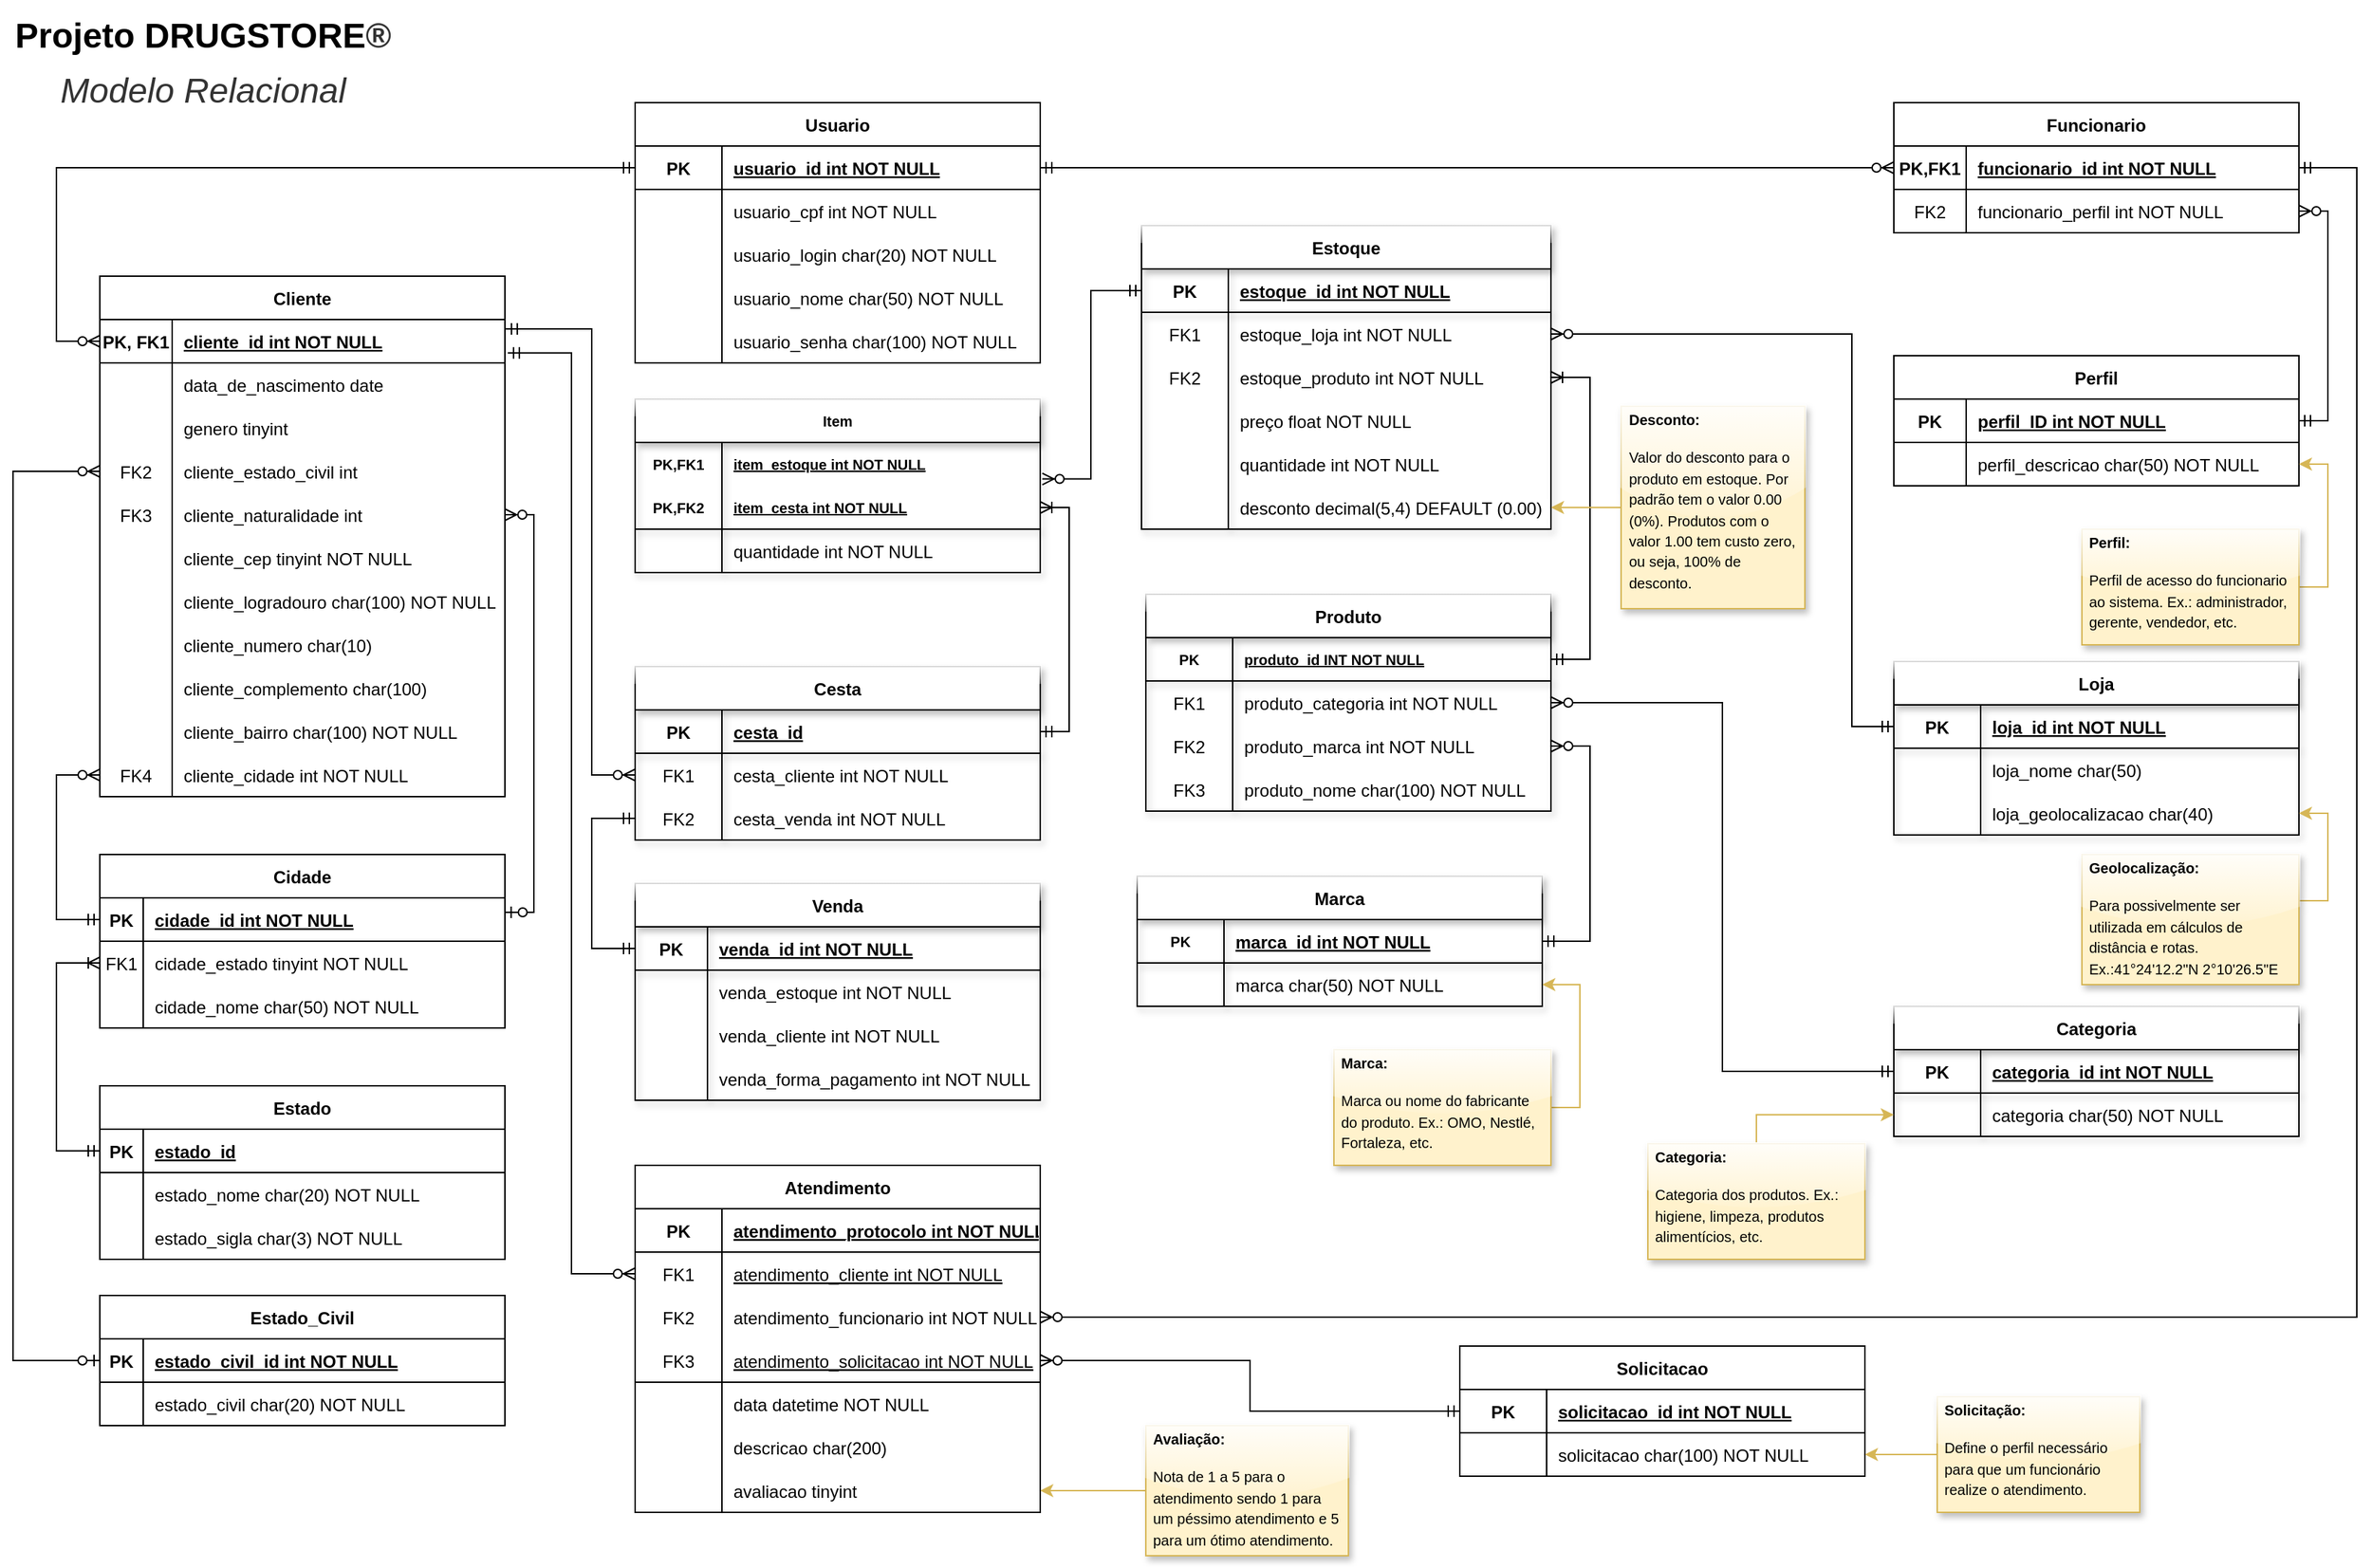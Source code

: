 <mxfile version="16.6.1" type="gitlab">
  <diagram id="R2lEEEUBdFMjLlhIrx00" name="Page-1">
    <mxGraphModel dx="2026" dy="1156" grid="1" gridSize="10" guides="1" tooltips="1" connect="1" arrows="1" fold="1" page="1" pageScale="1" pageWidth="827" pageHeight="1169" math="0" shadow="0" extFonts="Permanent Marker^https://fonts.googleapis.com/css?family=Permanent+Marker">
      <root>
        <mxCell id="0" />
        <mxCell id="1" parent="0" />
        <mxCell id="C-vyLk0tnHw3VtMMgP7b-23" value="Usuario" style="shape=table;startSize=30;container=1;collapsible=1;childLayout=tableLayout;fixedRows=1;rowLines=0;fontStyle=1;align=center;resizeLast=1;" parent="1" vertex="1">
          <mxGeometry x="449" y="78" width="280" height="180" as="geometry" />
        </mxCell>
        <mxCell id="C-vyLk0tnHw3VtMMgP7b-24" value="" style="shape=partialRectangle;collapsible=0;dropTarget=0;pointerEvents=0;fillColor=none;points=[[0,0.5],[1,0.5]];portConstraint=eastwest;top=0;left=0;right=0;bottom=1;" parent="C-vyLk0tnHw3VtMMgP7b-23" vertex="1">
          <mxGeometry y="30" width="280" height="30" as="geometry" />
        </mxCell>
        <mxCell id="C-vyLk0tnHw3VtMMgP7b-25" value="PK" style="shape=partialRectangle;overflow=hidden;connectable=0;fillColor=none;top=0;left=0;bottom=0;right=0;fontStyle=1;" parent="C-vyLk0tnHw3VtMMgP7b-24" vertex="1">
          <mxGeometry width="60" height="30" as="geometry">
            <mxRectangle width="60" height="30" as="alternateBounds" />
          </mxGeometry>
        </mxCell>
        <mxCell id="C-vyLk0tnHw3VtMMgP7b-26" value="usuario_id int NOT NULL " style="shape=partialRectangle;overflow=hidden;connectable=0;fillColor=none;top=0;left=0;bottom=0;right=0;align=left;spacingLeft=6;fontStyle=5;" parent="C-vyLk0tnHw3VtMMgP7b-24" vertex="1">
          <mxGeometry x="60" width="220" height="30" as="geometry">
            <mxRectangle width="220" height="30" as="alternateBounds" />
          </mxGeometry>
        </mxCell>
        <mxCell id="mT0ywA8BCh9S8RrEVg0q-61" value="" style="shape=tableRow;horizontal=0;startSize=0;swimlaneHead=0;swimlaneBody=0;fillColor=none;collapsible=0;dropTarget=0;points=[[0,0.5],[1,0.5]];portConstraint=eastwest;top=0;left=0;right=0;bottom=0;shadow=1;glass=1;labelBackgroundColor=#ffffff;fontSize=10;" vertex="1" parent="C-vyLk0tnHw3VtMMgP7b-23">
          <mxGeometry y="60" width="280" height="30" as="geometry" />
        </mxCell>
        <mxCell id="mT0ywA8BCh9S8RrEVg0q-62" value="" style="shape=partialRectangle;connectable=0;fillColor=none;top=0;left=0;bottom=0;right=0;editable=1;overflow=hidden;shadow=1;glass=1;labelBackgroundColor=#ffffff;fontSize=10;" vertex="1" parent="mT0ywA8BCh9S8RrEVg0q-61">
          <mxGeometry width="60" height="30" as="geometry">
            <mxRectangle width="60" height="30" as="alternateBounds" />
          </mxGeometry>
        </mxCell>
        <mxCell id="mT0ywA8BCh9S8RrEVg0q-63" value="usuario_cpf int NOT NULL" style="shape=partialRectangle;connectable=0;fillColor=none;top=0;left=0;bottom=0;right=0;align=left;spacingLeft=6;overflow=hidden;shadow=1;glass=1;labelBackgroundColor=#ffffff;fontSize=12;fontStyle=0" vertex="1" parent="mT0ywA8BCh9S8RrEVg0q-61">
          <mxGeometry x="60" width="220" height="30" as="geometry">
            <mxRectangle width="220" height="30" as="alternateBounds" />
          </mxGeometry>
        </mxCell>
        <mxCell id="EBOHfWfp8YWrXC1AQora-12" value="" style="shape=tableRow;horizontal=0;startSize=0;swimlaneHead=0;swimlaneBody=0;fillColor=none;collapsible=0;dropTarget=0;points=[[0,0.5],[1,0.5]];portConstraint=eastwest;top=0;left=0;right=0;bottom=0;" parent="C-vyLk0tnHw3VtMMgP7b-23" vertex="1">
          <mxGeometry y="90" width="280" height="30" as="geometry" />
        </mxCell>
        <mxCell id="EBOHfWfp8YWrXC1AQora-13" value="" style="shape=partialRectangle;connectable=0;fillColor=none;top=0;left=0;bottom=0;right=0;editable=1;overflow=hidden;" parent="EBOHfWfp8YWrXC1AQora-12" vertex="1">
          <mxGeometry width="60" height="30" as="geometry">
            <mxRectangle width="60" height="30" as="alternateBounds" />
          </mxGeometry>
        </mxCell>
        <mxCell id="EBOHfWfp8YWrXC1AQora-14" value="usuario_login char(20) NOT NULL" style="shape=partialRectangle;connectable=0;fillColor=none;top=0;left=0;bottom=0;right=0;align=left;spacingLeft=6;overflow=hidden;" parent="EBOHfWfp8YWrXC1AQora-12" vertex="1">
          <mxGeometry x="60" width="220" height="30" as="geometry">
            <mxRectangle width="220" height="30" as="alternateBounds" />
          </mxGeometry>
        </mxCell>
        <mxCell id="C-vyLk0tnHw3VtMMgP7b-27" value="" style="shape=partialRectangle;collapsible=0;dropTarget=0;pointerEvents=0;fillColor=none;points=[[0,0.5],[1,0.5]];portConstraint=eastwest;top=0;left=0;right=0;bottom=0;" parent="C-vyLk0tnHw3VtMMgP7b-23" vertex="1">
          <mxGeometry y="120" width="280" height="30" as="geometry" />
        </mxCell>
        <mxCell id="C-vyLk0tnHw3VtMMgP7b-28" value="" style="shape=partialRectangle;overflow=hidden;connectable=0;fillColor=none;top=0;left=0;bottom=0;right=0;" parent="C-vyLk0tnHw3VtMMgP7b-27" vertex="1">
          <mxGeometry width="60" height="30" as="geometry">
            <mxRectangle width="60" height="30" as="alternateBounds" />
          </mxGeometry>
        </mxCell>
        <mxCell id="C-vyLk0tnHw3VtMMgP7b-29" value="usuario_nome char(50) NOT NULL" style="shape=partialRectangle;overflow=hidden;connectable=0;fillColor=none;top=0;left=0;bottom=0;right=0;align=left;spacingLeft=6;" parent="C-vyLk0tnHw3VtMMgP7b-27" vertex="1">
          <mxGeometry x="60" width="220" height="30" as="geometry">
            <mxRectangle width="220" height="30" as="alternateBounds" />
          </mxGeometry>
        </mxCell>
        <mxCell id="EBOHfWfp8YWrXC1AQora-15" value="" style="shape=tableRow;horizontal=0;startSize=0;swimlaneHead=0;swimlaneBody=0;fillColor=none;collapsible=0;dropTarget=0;points=[[0,0.5],[1,0.5]];portConstraint=eastwest;top=0;left=0;right=0;bottom=0;" parent="C-vyLk0tnHw3VtMMgP7b-23" vertex="1">
          <mxGeometry y="150" width="280" height="30" as="geometry" />
        </mxCell>
        <mxCell id="EBOHfWfp8YWrXC1AQora-16" value="" style="shape=partialRectangle;connectable=0;fillColor=none;top=0;left=0;bottom=0;right=0;editable=1;overflow=hidden;" parent="EBOHfWfp8YWrXC1AQora-15" vertex="1">
          <mxGeometry width="60" height="30" as="geometry">
            <mxRectangle width="60" height="30" as="alternateBounds" />
          </mxGeometry>
        </mxCell>
        <mxCell id="EBOHfWfp8YWrXC1AQora-17" value="usuario_senha char(100) NOT NULL" style="shape=partialRectangle;connectable=0;fillColor=none;top=0;left=0;bottom=0;right=0;align=left;spacingLeft=6;overflow=hidden;" parent="EBOHfWfp8YWrXC1AQora-15" vertex="1">
          <mxGeometry x="60" width="220" height="30" as="geometry">
            <mxRectangle width="220" height="30" as="alternateBounds" />
          </mxGeometry>
        </mxCell>
        <mxCell id="EBOHfWfp8YWrXC1AQora-18" value="Perfil" style="shape=table;startSize=30;container=1;collapsible=1;childLayout=tableLayout;fixedRows=1;rowLines=0;fontStyle=1;align=center;resizeLast=1;" parent="1" vertex="1">
          <mxGeometry x="1319" y="253" width="280" height="90" as="geometry" />
        </mxCell>
        <mxCell id="EBOHfWfp8YWrXC1AQora-19" value="" style="shape=tableRow;horizontal=0;startSize=0;swimlaneHead=0;swimlaneBody=0;fillColor=none;collapsible=0;dropTarget=0;points=[[0,0.5],[1,0.5]];portConstraint=eastwest;top=0;left=0;right=0;bottom=1;" parent="EBOHfWfp8YWrXC1AQora-18" vertex="1">
          <mxGeometry y="30" width="280" height="30" as="geometry" />
        </mxCell>
        <mxCell id="EBOHfWfp8YWrXC1AQora-20" value="PK" style="shape=partialRectangle;connectable=0;fillColor=none;top=0;left=0;bottom=0;right=0;fontStyle=1;overflow=hidden;" parent="EBOHfWfp8YWrXC1AQora-19" vertex="1">
          <mxGeometry width="50" height="30" as="geometry">
            <mxRectangle width="50" height="30" as="alternateBounds" />
          </mxGeometry>
        </mxCell>
        <mxCell id="EBOHfWfp8YWrXC1AQora-21" value="perfil_ID int NOT NULL" style="shape=partialRectangle;connectable=0;fillColor=none;top=0;left=0;bottom=0;right=0;align=left;spacingLeft=6;fontStyle=5;overflow=hidden;" parent="EBOHfWfp8YWrXC1AQora-19" vertex="1">
          <mxGeometry x="50" width="230" height="30" as="geometry">
            <mxRectangle width="230" height="30" as="alternateBounds" />
          </mxGeometry>
        </mxCell>
        <mxCell id="EBOHfWfp8YWrXC1AQora-22" value="" style="shape=tableRow;horizontal=0;startSize=0;swimlaneHead=0;swimlaneBody=0;fillColor=none;collapsible=0;dropTarget=0;points=[[0,0.5],[1,0.5]];portConstraint=eastwest;top=0;left=0;right=0;bottom=0;" parent="EBOHfWfp8YWrXC1AQora-18" vertex="1">
          <mxGeometry y="60" width="280" height="30" as="geometry" />
        </mxCell>
        <mxCell id="EBOHfWfp8YWrXC1AQora-23" value="" style="shape=partialRectangle;connectable=0;fillColor=none;top=0;left=0;bottom=0;right=0;editable=1;overflow=hidden;" parent="EBOHfWfp8YWrXC1AQora-22" vertex="1">
          <mxGeometry width="50" height="30" as="geometry">
            <mxRectangle width="50" height="30" as="alternateBounds" />
          </mxGeometry>
        </mxCell>
        <mxCell id="EBOHfWfp8YWrXC1AQora-24" value="perfil_descricao char(50) NOT NULL" style="shape=partialRectangle;connectable=0;fillColor=none;top=0;left=0;bottom=0;right=0;align=left;spacingLeft=6;overflow=hidden;" parent="EBOHfWfp8YWrXC1AQora-22" vertex="1">
          <mxGeometry x="50" width="230" height="30" as="geometry">
            <mxRectangle width="230" height="30" as="alternateBounds" />
          </mxGeometry>
        </mxCell>
        <mxCell id="EBOHfWfp8YWrXC1AQora-31" value="Funcionario" style="shape=table;startSize=30;container=1;collapsible=1;childLayout=tableLayout;fixedRows=1;rowLines=0;fontStyle=1;align=center;resizeLast=1;" parent="1" vertex="1">
          <mxGeometry x="1319" y="78" width="280" height="90" as="geometry" />
        </mxCell>
        <mxCell id="EBOHfWfp8YWrXC1AQora-32" value="" style="shape=tableRow;horizontal=0;startSize=0;swimlaneHead=0;swimlaneBody=0;fillColor=none;collapsible=0;dropTarget=0;points=[[0,0.5],[1,0.5]];portConstraint=eastwest;top=0;left=0;right=0;bottom=1;" parent="EBOHfWfp8YWrXC1AQora-31" vertex="1">
          <mxGeometry y="30" width="280" height="30" as="geometry" />
        </mxCell>
        <mxCell id="EBOHfWfp8YWrXC1AQora-33" value="PK,FK1" style="shape=partialRectangle;connectable=0;fillColor=none;top=0;left=0;bottom=0;right=0;fontStyle=1;overflow=hidden;" parent="EBOHfWfp8YWrXC1AQora-32" vertex="1">
          <mxGeometry width="50" height="30" as="geometry">
            <mxRectangle width="50" height="30" as="alternateBounds" />
          </mxGeometry>
        </mxCell>
        <mxCell id="EBOHfWfp8YWrXC1AQora-34" value="funcionario_id int NOT NULL" style="shape=partialRectangle;connectable=0;fillColor=none;top=0;left=0;bottom=0;right=0;align=left;spacingLeft=6;fontStyle=5;overflow=hidden;" parent="EBOHfWfp8YWrXC1AQora-32" vertex="1">
          <mxGeometry x="50" width="230" height="30" as="geometry">
            <mxRectangle width="230" height="30" as="alternateBounds" />
          </mxGeometry>
        </mxCell>
        <mxCell id="EBOHfWfp8YWrXC1AQora-35" value="" style="shape=tableRow;horizontal=0;startSize=0;swimlaneHead=0;swimlaneBody=0;fillColor=none;collapsible=0;dropTarget=0;points=[[0,0.5],[1,0.5]];portConstraint=eastwest;top=0;left=0;right=0;bottom=0;" parent="EBOHfWfp8YWrXC1AQora-31" vertex="1">
          <mxGeometry y="60" width="280" height="30" as="geometry" />
        </mxCell>
        <mxCell id="EBOHfWfp8YWrXC1AQora-36" value="FK2" style="shape=partialRectangle;connectable=0;fillColor=none;top=0;left=0;bottom=0;right=0;editable=1;overflow=hidden;" parent="EBOHfWfp8YWrXC1AQora-35" vertex="1">
          <mxGeometry width="50" height="30" as="geometry">
            <mxRectangle width="50" height="30" as="alternateBounds" />
          </mxGeometry>
        </mxCell>
        <mxCell id="EBOHfWfp8YWrXC1AQora-37" value="funcionario_perfil int NOT NULL" style="shape=partialRectangle;connectable=0;fillColor=none;top=0;left=0;bottom=0;right=0;align=left;spacingLeft=6;overflow=hidden;" parent="EBOHfWfp8YWrXC1AQora-35" vertex="1">
          <mxGeometry x="50" width="230" height="30" as="geometry">
            <mxRectangle width="230" height="30" as="alternateBounds" />
          </mxGeometry>
        </mxCell>
        <mxCell id="EBOHfWfp8YWrXC1AQora-67" value="Cliente" style="shape=table;startSize=30;container=1;collapsible=1;childLayout=tableLayout;fixedRows=1;rowLines=0;fontStyle=1;align=center;resizeLast=1;" parent="1" vertex="1">
          <mxGeometry x="79" y="198" width="280" height="360" as="geometry" />
        </mxCell>
        <mxCell id="EBOHfWfp8YWrXC1AQora-68" value="" style="shape=tableRow;horizontal=0;startSize=0;swimlaneHead=0;swimlaneBody=0;fillColor=none;collapsible=0;dropTarget=0;points=[[0,0.5],[1,0.5]];portConstraint=eastwest;top=0;left=0;right=0;bottom=1;" parent="EBOHfWfp8YWrXC1AQora-67" vertex="1">
          <mxGeometry y="30" width="280" height="30" as="geometry" />
        </mxCell>
        <mxCell id="EBOHfWfp8YWrXC1AQora-69" value="PK, FK1" style="shape=partialRectangle;connectable=0;fillColor=none;top=0;left=0;bottom=0;right=0;fontStyle=1;overflow=hidden;" parent="EBOHfWfp8YWrXC1AQora-68" vertex="1">
          <mxGeometry width="50" height="30" as="geometry">
            <mxRectangle width="50" height="30" as="alternateBounds" />
          </mxGeometry>
        </mxCell>
        <mxCell id="EBOHfWfp8YWrXC1AQora-70" value="cliente_id int NOT NULL" style="shape=partialRectangle;connectable=0;fillColor=none;top=0;left=0;bottom=0;right=0;align=left;spacingLeft=6;fontStyle=5;overflow=hidden;" parent="EBOHfWfp8YWrXC1AQora-68" vertex="1">
          <mxGeometry x="50" width="230" height="30" as="geometry">
            <mxRectangle width="230" height="30" as="alternateBounds" />
          </mxGeometry>
        </mxCell>
        <mxCell id="EBOHfWfp8YWrXC1AQora-71" value="" style="shape=tableRow;horizontal=0;startSize=0;swimlaneHead=0;swimlaneBody=0;fillColor=none;collapsible=0;dropTarget=0;points=[[0,0.5],[1,0.5]];portConstraint=eastwest;top=0;left=0;right=0;bottom=0;" parent="EBOHfWfp8YWrXC1AQora-67" vertex="1">
          <mxGeometry y="60" width="280" height="30" as="geometry" />
        </mxCell>
        <mxCell id="EBOHfWfp8YWrXC1AQora-72" value="" style="shape=partialRectangle;connectable=0;fillColor=none;top=0;left=0;bottom=0;right=0;editable=1;overflow=hidden;" parent="EBOHfWfp8YWrXC1AQora-71" vertex="1">
          <mxGeometry width="50" height="30" as="geometry">
            <mxRectangle width="50" height="30" as="alternateBounds" />
          </mxGeometry>
        </mxCell>
        <mxCell id="EBOHfWfp8YWrXC1AQora-73" value="data_de_nascimento date" style="shape=partialRectangle;connectable=0;fillColor=none;top=0;left=0;bottom=0;right=0;align=left;spacingLeft=6;overflow=hidden;" parent="EBOHfWfp8YWrXC1AQora-71" vertex="1">
          <mxGeometry x="50" width="230" height="30" as="geometry">
            <mxRectangle width="230" height="30" as="alternateBounds" />
          </mxGeometry>
        </mxCell>
        <mxCell id="EBOHfWfp8YWrXC1AQora-74" value="" style="shape=tableRow;horizontal=0;startSize=0;swimlaneHead=0;swimlaneBody=0;fillColor=none;collapsible=0;dropTarget=0;points=[[0,0.5],[1,0.5]];portConstraint=eastwest;top=0;left=0;right=0;bottom=0;" parent="EBOHfWfp8YWrXC1AQora-67" vertex="1">
          <mxGeometry y="90" width="280" height="30" as="geometry" />
        </mxCell>
        <mxCell id="EBOHfWfp8YWrXC1AQora-75" value="" style="shape=partialRectangle;connectable=0;fillColor=none;top=0;left=0;bottom=0;right=0;editable=1;overflow=hidden;" parent="EBOHfWfp8YWrXC1AQora-74" vertex="1">
          <mxGeometry width="50" height="30" as="geometry">
            <mxRectangle width="50" height="30" as="alternateBounds" />
          </mxGeometry>
        </mxCell>
        <mxCell id="EBOHfWfp8YWrXC1AQora-76" value="genero tinyint" style="shape=partialRectangle;connectable=0;fillColor=none;top=0;left=0;bottom=0;right=0;align=left;spacingLeft=6;overflow=hidden;" parent="EBOHfWfp8YWrXC1AQora-74" vertex="1">
          <mxGeometry x="50" width="230" height="30" as="geometry">
            <mxRectangle width="230" height="30" as="alternateBounds" />
          </mxGeometry>
        </mxCell>
        <mxCell id="EBOHfWfp8YWrXC1AQora-77" value="" style="shape=tableRow;horizontal=0;startSize=0;swimlaneHead=0;swimlaneBody=0;fillColor=none;collapsible=0;dropTarget=0;points=[[0,0.5],[1,0.5]];portConstraint=eastwest;top=0;left=0;right=0;bottom=0;" parent="EBOHfWfp8YWrXC1AQora-67" vertex="1">
          <mxGeometry y="120" width="280" height="30" as="geometry" />
        </mxCell>
        <mxCell id="EBOHfWfp8YWrXC1AQora-78" value="FK2" style="shape=partialRectangle;connectable=0;fillColor=none;top=0;left=0;bottom=0;right=0;editable=1;overflow=hidden;" parent="EBOHfWfp8YWrXC1AQora-77" vertex="1">
          <mxGeometry width="50" height="30" as="geometry">
            <mxRectangle width="50" height="30" as="alternateBounds" />
          </mxGeometry>
        </mxCell>
        <mxCell id="EBOHfWfp8YWrXC1AQora-79" value="cliente_estado_civil int" style="shape=partialRectangle;connectable=0;fillColor=none;top=0;left=0;bottom=0;right=0;align=left;spacingLeft=6;overflow=hidden;" parent="EBOHfWfp8YWrXC1AQora-77" vertex="1">
          <mxGeometry x="50" width="230" height="30" as="geometry">
            <mxRectangle width="230" height="30" as="alternateBounds" />
          </mxGeometry>
        </mxCell>
        <mxCell id="EBOHfWfp8YWrXC1AQora-98" value="" style="shape=tableRow;horizontal=0;startSize=0;swimlaneHead=0;swimlaneBody=0;fillColor=none;collapsible=0;dropTarget=0;points=[[0,0.5],[1,0.5]];portConstraint=eastwest;top=0;left=0;right=0;bottom=0;" parent="EBOHfWfp8YWrXC1AQora-67" vertex="1">
          <mxGeometry y="150" width="280" height="30" as="geometry" />
        </mxCell>
        <mxCell id="EBOHfWfp8YWrXC1AQora-99" value="FK3" style="shape=partialRectangle;connectable=0;fillColor=none;top=0;left=0;bottom=0;right=0;fontStyle=0;overflow=hidden;" parent="EBOHfWfp8YWrXC1AQora-98" vertex="1">
          <mxGeometry width="50" height="30" as="geometry">
            <mxRectangle width="50" height="30" as="alternateBounds" />
          </mxGeometry>
        </mxCell>
        <mxCell id="EBOHfWfp8YWrXC1AQora-100" value="cliente_naturalidade int" style="shape=partialRectangle;connectable=0;fillColor=none;top=0;left=0;bottom=0;right=0;align=left;spacingLeft=6;fontStyle=0;overflow=hidden;" parent="EBOHfWfp8YWrXC1AQora-98" vertex="1">
          <mxGeometry x="50" width="230" height="30" as="geometry">
            <mxRectangle width="230" height="30" as="alternateBounds" />
          </mxGeometry>
        </mxCell>
        <mxCell id="EBOHfWfp8YWrXC1AQora-147" value="" style="shape=tableRow;horizontal=0;startSize=0;swimlaneHead=0;swimlaneBody=0;fillColor=none;collapsible=0;dropTarget=0;points=[[0,0.5],[1,0.5]];portConstraint=eastwest;top=0;left=0;right=0;bottom=0;" parent="EBOHfWfp8YWrXC1AQora-67" vertex="1">
          <mxGeometry y="180" width="280" height="30" as="geometry" />
        </mxCell>
        <mxCell id="EBOHfWfp8YWrXC1AQora-148" value="" style="shape=partialRectangle;connectable=0;fillColor=none;top=0;left=0;bottom=0;right=0;editable=1;overflow=hidden;" parent="EBOHfWfp8YWrXC1AQora-147" vertex="1">
          <mxGeometry width="50" height="30" as="geometry">
            <mxRectangle width="50" height="30" as="alternateBounds" />
          </mxGeometry>
        </mxCell>
        <mxCell id="EBOHfWfp8YWrXC1AQora-149" value="cliente_cep tinyint NOT NULL" style="shape=partialRectangle;connectable=0;fillColor=none;top=0;left=0;bottom=0;right=0;align=left;spacingLeft=6;overflow=hidden;" parent="EBOHfWfp8YWrXC1AQora-147" vertex="1">
          <mxGeometry x="50" width="230" height="30" as="geometry">
            <mxRectangle width="230" height="30" as="alternateBounds" />
          </mxGeometry>
        </mxCell>
        <mxCell id="EBOHfWfp8YWrXC1AQora-150" value="" style="shape=tableRow;horizontal=0;startSize=0;swimlaneHead=0;swimlaneBody=0;fillColor=none;collapsible=0;dropTarget=0;points=[[0,0.5],[1,0.5]];portConstraint=eastwest;top=0;left=0;right=0;bottom=0;" parent="EBOHfWfp8YWrXC1AQora-67" vertex="1">
          <mxGeometry y="210" width="280" height="30" as="geometry" />
        </mxCell>
        <mxCell id="EBOHfWfp8YWrXC1AQora-151" value="" style="shape=partialRectangle;connectable=0;fillColor=none;top=0;left=0;bottom=0;right=0;editable=1;overflow=hidden;" parent="EBOHfWfp8YWrXC1AQora-150" vertex="1">
          <mxGeometry width="50" height="30" as="geometry">
            <mxRectangle width="50" height="30" as="alternateBounds" />
          </mxGeometry>
        </mxCell>
        <mxCell id="EBOHfWfp8YWrXC1AQora-152" value="cliente_logradouro char(100) NOT NULL" style="shape=partialRectangle;connectable=0;fillColor=none;top=0;left=0;bottom=0;right=0;align=left;spacingLeft=6;overflow=hidden;" parent="EBOHfWfp8YWrXC1AQora-150" vertex="1">
          <mxGeometry x="50" width="230" height="30" as="geometry">
            <mxRectangle width="230" height="30" as="alternateBounds" />
          </mxGeometry>
        </mxCell>
        <mxCell id="EBOHfWfp8YWrXC1AQora-153" value="" style="shape=tableRow;horizontal=0;startSize=0;swimlaneHead=0;swimlaneBody=0;fillColor=none;collapsible=0;dropTarget=0;points=[[0,0.5],[1,0.5]];portConstraint=eastwest;top=0;left=0;right=0;bottom=0;" parent="EBOHfWfp8YWrXC1AQora-67" vertex="1">
          <mxGeometry y="240" width="280" height="30" as="geometry" />
        </mxCell>
        <mxCell id="EBOHfWfp8YWrXC1AQora-154" value="" style="shape=partialRectangle;connectable=0;fillColor=none;top=0;left=0;bottom=0;right=0;editable=1;overflow=hidden;" parent="EBOHfWfp8YWrXC1AQora-153" vertex="1">
          <mxGeometry width="50" height="30" as="geometry">
            <mxRectangle width="50" height="30" as="alternateBounds" />
          </mxGeometry>
        </mxCell>
        <mxCell id="EBOHfWfp8YWrXC1AQora-155" value="cliente_numero char(10)" style="shape=partialRectangle;connectable=0;fillColor=none;top=0;left=0;bottom=0;right=0;align=left;spacingLeft=6;overflow=hidden;" parent="EBOHfWfp8YWrXC1AQora-153" vertex="1">
          <mxGeometry x="50" width="230" height="30" as="geometry">
            <mxRectangle width="230" height="30" as="alternateBounds" />
          </mxGeometry>
        </mxCell>
        <mxCell id="EBOHfWfp8YWrXC1AQora-156" value="" style="shape=tableRow;horizontal=0;startSize=0;swimlaneHead=0;swimlaneBody=0;fillColor=none;collapsible=0;dropTarget=0;points=[[0,0.5],[1,0.5]];portConstraint=eastwest;top=0;left=0;right=0;bottom=0;" parent="EBOHfWfp8YWrXC1AQora-67" vertex="1">
          <mxGeometry y="270" width="280" height="30" as="geometry" />
        </mxCell>
        <mxCell id="EBOHfWfp8YWrXC1AQora-157" value="" style="shape=partialRectangle;connectable=0;fillColor=none;top=0;left=0;bottom=0;right=0;editable=1;overflow=hidden;" parent="EBOHfWfp8YWrXC1AQora-156" vertex="1">
          <mxGeometry width="50" height="30" as="geometry">
            <mxRectangle width="50" height="30" as="alternateBounds" />
          </mxGeometry>
        </mxCell>
        <mxCell id="EBOHfWfp8YWrXC1AQora-158" value="cliente_complemento char(100)" style="shape=partialRectangle;connectable=0;fillColor=none;top=0;left=0;bottom=0;right=0;align=left;spacingLeft=6;overflow=hidden;" parent="EBOHfWfp8YWrXC1AQora-156" vertex="1">
          <mxGeometry x="50" width="230" height="30" as="geometry">
            <mxRectangle width="230" height="30" as="alternateBounds" />
          </mxGeometry>
        </mxCell>
        <mxCell id="EBOHfWfp8YWrXC1AQora-159" value="" style="shape=tableRow;horizontal=0;startSize=0;swimlaneHead=0;swimlaneBody=0;fillColor=none;collapsible=0;dropTarget=0;points=[[0,0.5],[1,0.5]];portConstraint=eastwest;top=0;left=0;right=0;bottom=0;" parent="EBOHfWfp8YWrXC1AQora-67" vertex="1">
          <mxGeometry y="300" width="280" height="30" as="geometry" />
        </mxCell>
        <mxCell id="EBOHfWfp8YWrXC1AQora-160" value="" style="shape=partialRectangle;connectable=0;fillColor=none;top=0;left=0;bottom=0;right=0;editable=1;overflow=hidden;" parent="EBOHfWfp8YWrXC1AQora-159" vertex="1">
          <mxGeometry width="50" height="30" as="geometry">
            <mxRectangle width="50" height="30" as="alternateBounds" />
          </mxGeometry>
        </mxCell>
        <mxCell id="EBOHfWfp8YWrXC1AQora-161" value="cliente_bairro char(100) NOT NULL" style="shape=partialRectangle;connectable=0;fillColor=none;top=0;left=0;bottom=0;right=0;align=left;spacingLeft=6;overflow=hidden;" parent="EBOHfWfp8YWrXC1AQora-159" vertex="1">
          <mxGeometry x="50" width="230" height="30" as="geometry">
            <mxRectangle width="230" height="30" as="alternateBounds" />
          </mxGeometry>
        </mxCell>
        <mxCell id="EBOHfWfp8YWrXC1AQora-162" value="" style="shape=tableRow;horizontal=0;startSize=0;swimlaneHead=0;swimlaneBody=0;fillColor=none;collapsible=0;dropTarget=0;points=[[0,0.5],[1,0.5]];portConstraint=eastwest;top=0;left=0;right=0;bottom=0;" parent="EBOHfWfp8YWrXC1AQora-67" vertex="1">
          <mxGeometry y="330" width="280" height="30" as="geometry" />
        </mxCell>
        <mxCell id="EBOHfWfp8YWrXC1AQora-163" value="FK4" style="shape=partialRectangle;connectable=0;fillColor=none;top=0;left=0;bottom=0;right=0;fontStyle=0;overflow=hidden;" parent="EBOHfWfp8YWrXC1AQora-162" vertex="1">
          <mxGeometry width="50" height="30" as="geometry">
            <mxRectangle width="50" height="30" as="alternateBounds" />
          </mxGeometry>
        </mxCell>
        <mxCell id="EBOHfWfp8YWrXC1AQora-164" value="cliente_cidade int NOT NULL" style="shape=partialRectangle;connectable=0;fillColor=none;top=0;left=0;bottom=0;right=0;align=left;spacingLeft=6;fontStyle=0;overflow=hidden;" parent="EBOHfWfp8YWrXC1AQora-162" vertex="1">
          <mxGeometry x="50" width="230" height="30" as="geometry">
            <mxRectangle width="230" height="30" as="alternateBounds" />
          </mxGeometry>
        </mxCell>
        <mxCell id="EBOHfWfp8YWrXC1AQora-80" value="Estado_Civil" style="shape=table;startSize=30;container=1;collapsible=1;childLayout=tableLayout;fixedRows=1;rowLines=0;fontStyle=1;align=center;resizeLast=1;" parent="1" vertex="1">
          <mxGeometry x="79" y="903" width="280" height="90" as="geometry" />
        </mxCell>
        <mxCell id="EBOHfWfp8YWrXC1AQora-81" value="" style="shape=tableRow;horizontal=0;startSize=0;swimlaneHead=0;swimlaneBody=0;fillColor=none;collapsible=0;dropTarget=0;points=[[0,0.5],[1,0.5]];portConstraint=eastwest;top=0;left=0;right=0;bottom=1;" parent="EBOHfWfp8YWrXC1AQora-80" vertex="1">
          <mxGeometry y="30" width="280" height="30" as="geometry" />
        </mxCell>
        <mxCell id="EBOHfWfp8YWrXC1AQora-82" value="PK" style="shape=partialRectangle;connectable=0;fillColor=none;top=0;left=0;bottom=0;right=0;fontStyle=1;overflow=hidden;" parent="EBOHfWfp8YWrXC1AQora-81" vertex="1">
          <mxGeometry width="30" height="30" as="geometry">
            <mxRectangle width="30" height="30" as="alternateBounds" />
          </mxGeometry>
        </mxCell>
        <mxCell id="EBOHfWfp8YWrXC1AQora-83" value="estado_civil_id int NOT NULL" style="shape=partialRectangle;connectable=0;fillColor=none;top=0;left=0;bottom=0;right=0;align=left;spacingLeft=6;fontStyle=5;overflow=hidden;" parent="EBOHfWfp8YWrXC1AQora-81" vertex="1">
          <mxGeometry x="30" width="250" height="30" as="geometry">
            <mxRectangle width="250" height="30" as="alternateBounds" />
          </mxGeometry>
        </mxCell>
        <mxCell id="EBOHfWfp8YWrXC1AQora-84" value="" style="shape=tableRow;horizontal=0;startSize=0;swimlaneHead=0;swimlaneBody=0;fillColor=none;collapsible=0;dropTarget=0;points=[[0,0.5],[1,0.5]];portConstraint=eastwest;top=0;left=0;right=0;bottom=0;" parent="EBOHfWfp8YWrXC1AQora-80" vertex="1">
          <mxGeometry y="60" width="280" height="30" as="geometry" />
        </mxCell>
        <mxCell id="EBOHfWfp8YWrXC1AQora-85" value="" style="shape=partialRectangle;connectable=0;fillColor=none;top=0;left=0;bottom=0;right=0;editable=1;overflow=hidden;" parent="EBOHfWfp8YWrXC1AQora-84" vertex="1">
          <mxGeometry width="30" height="30" as="geometry">
            <mxRectangle width="30" height="30" as="alternateBounds" />
          </mxGeometry>
        </mxCell>
        <mxCell id="EBOHfWfp8YWrXC1AQora-86" value="estado_civil char(20) NOT NULL" style="shape=partialRectangle;connectable=0;fillColor=none;top=0;left=0;bottom=0;right=0;align=left;spacingLeft=6;overflow=hidden;" parent="EBOHfWfp8YWrXC1AQora-84" vertex="1">
          <mxGeometry x="30" width="250" height="30" as="geometry">
            <mxRectangle width="250" height="30" as="alternateBounds" />
          </mxGeometry>
        </mxCell>
        <mxCell id="EBOHfWfp8YWrXC1AQora-101" value="Cidade" style="shape=table;startSize=30;container=1;collapsible=1;childLayout=tableLayout;fixedRows=1;rowLines=0;fontStyle=1;align=center;resizeLast=1;" parent="1" vertex="1">
          <mxGeometry x="79" y="598" width="280" height="120" as="geometry" />
        </mxCell>
        <mxCell id="EBOHfWfp8YWrXC1AQora-102" value="" style="shape=tableRow;horizontal=0;startSize=0;swimlaneHead=0;swimlaneBody=0;fillColor=none;collapsible=0;dropTarget=0;points=[[0,0.5],[1,0.5]];portConstraint=eastwest;top=0;left=0;right=0;bottom=1;" parent="EBOHfWfp8YWrXC1AQora-101" vertex="1">
          <mxGeometry y="30" width="280" height="30" as="geometry" />
        </mxCell>
        <mxCell id="EBOHfWfp8YWrXC1AQora-103" value="PK" style="shape=partialRectangle;connectable=0;fillColor=none;top=0;left=0;bottom=0;right=0;fontStyle=1;overflow=hidden;" parent="EBOHfWfp8YWrXC1AQora-102" vertex="1">
          <mxGeometry width="30" height="30" as="geometry">
            <mxRectangle width="30" height="30" as="alternateBounds" />
          </mxGeometry>
        </mxCell>
        <mxCell id="EBOHfWfp8YWrXC1AQora-104" value="cidade_id int NOT NULL" style="shape=partialRectangle;connectable=0;fillColor=none;top=0;left=0;bottom=0;right=0;align=left;spacingLeft=6;fontStyle=5;overflow=hidden;" parent="EBOHfWfp8YWrXC1AQora-102" vertex="1">
          <mxGeometry x="30" width="250" height="30" as="geometry">
            <mxRectangle width="250" height="30" as="alternateBounds" />
          </mxGeometry>
        </mxCell>
        <mxCell id="EBOHfWfp8YWrXC1AQora-105" value="" style="shape=tableRow;horizontal=0;startSize=0;swimlaneHead=0;swimlaneBody=0;fillColor=none;collapsible=0;dropTarget=0;points=[[0,0.5],[1,0.5]];portConstraint=eastwest;top=0;left=0;right=0;bottom=0;" parent="EBOHfWfp8YWrXC1AQora-101" vertex="1">
          <mxGeometry y="60" width="280" height="30" as="geometry" />
        </mxCell>
        <mxCell id="EBOHfWfp8YWrXC1AQora-106" value="FK1" style="shape=partialRectangle;connectable=0;fillColor=none;top=0;left=0;bottom=0;right=0;editable=1;overflow=hidden;" parent="EBOHfWfp8YWrXC1AQora-105" vertex="1">
          <mxGeometry width="30" height="30" as="geometry">
            <mxRectangle width="30" height="30" as="alternateBounds" />
          </mxGeometry>
        </mxCell>
        <mxCell id="EBOHfWfp8YWrXC1AQora-107" value="cidade_estado tinyint NOT NULL" style="shape=partialRectangle;connectable=0;fillColor=none;top=0;left=0;bottom=0;right=0;align=left;spacingLeft=6;overflow=hidden;" parent="EBOHfWfp8YWrXC1AQora-105" vertex="1">
          <mxGeometry x="30" width="250" height="30" as="geometry">
            <mxRectangle width="250" height="30" as="alternateBounds" />
          </mxGeometry>
        </mxCell>
        <mxCell id="EBOHfWfp8YWrXC1AQora-108" value="" style="shape=tableRow;horizontal=0;startSize=0;swimlaneHead=0;swimlaneBody=0;fillColor=none;collapsible=0;dropTarget=0;points=[[0,0.5],[1,0.5]];portConstraint=eastwest;top=0;left=0;right=0;bottom=0;" parent="EBOHfWfp8YWrXC1AQora-101" vertex="1">
          <mxGeometry y="90" width="280" height="30" as="geometry" />
        </mxCell>
        <mxCell id="EBOHfWfp8YWrXC1AQora-109" value="" style="shape=partialRectangle;connectable=0;fillColor=none;top=0;left=0;bottom=0;right=0;editable=1;overflow=hidden;" parent="EBOHfWfp8YWrXC1AQora-108" vertex="1">
          <mxGeometry width="30" height="30" as="geometry">
            <mxRectangle width="30" height="30" as="alternateBounds" />
          </mxGeometry>
        </mxCell>
        <mxCell id="EBOHfWfp8YWrXC1AQora-110" value="cidade_nome char(50) NOT NULL" style="shape=partialRectangle;connectable=0;fillColor=none;top=0;left=0;bottom=0;right=0;align=left;spacingLeft=6;overflow=hidden;" parent="EBOHfWfp8YWrXC1AQora-108" vertex="1">
          <mxGeometry x="30" width="250" height="30" as="geometry">
            <mxRectangle width="250" height="30" as="alternateBounds" />
          </mxGeometry>
        </mxCell>
        <mxCell id="EBOHfWfp8YWrXC1AQora-114" value="Estado" style="shape=table;startSize=30;container=1;collapsible=1;childLayout=tableLayout;fixedRows=1;rowLines=0;fontStyle=1;align=center;resizeLast=1;" parent="1" vertex="1">
          <mxGeometry x="79" y="758" width="280" height="120" as="geometry" />
        </mxCell>
        <mxCell id="EBOHfWfp8YWrXC1AQora-115" value="" style="shape=tableRow;horizontal=0;startSize=0;swimlaneHead=0;swimlaneBody=0;fillColor=none;collapsible=0;dropTarget=0;points=[[0,0.5],[1,0.5]];portConstraint=eastwest;top=0;left=0;right=0;bottom=1;" parent="EBOHfWfp8YWrXC1AQora-114" vertex="1">
          <mxGeometry y="30" width="280" height="30" as="geometry" />
        </mxCell>
        <mxCell id="EBOHfWfp8YWrXC1AQora-116" value="PK" style="shape=partialRectangle;connectable=0;fillColor=none;top=0;left=0;bottom=0;right=0;fontStyle=1;overflow=hidden;" parent="EBOHfWfp8YWrXC1AQora-115" vertex="1">
          <mxGeometry width="30" height="30" as="geometry">
            <mxRectangle width="30" height="30" as="alternateBounds" />
          </mxGeometry>
        </mxCell>
        <mxCell id="EBOHfWfp8YWrXC1AQora-117" value="estado_id" style="shape=partialRectangle;connectable=0;fillColor=none;top=0;left=0;bottom=0;right=0;align=left;spacingLeft=6;fontStyle=5;overflow=hidden;" parent="EBOHfWfp8YWrXC1AQora-115" vertex="1">
          <mxGeometry x="30" width="250" height="30" as="geometry">
            <mxRectangle width="250" height="30" as="alternateBounds" />
          </mxGeometry>
        </mxCell>
        <mxCell id="EBOHfWfp8YWrXC1AQora-118" value="" style="shape=tableRow;horizontal=0;startSize=0;swimlaneHead=0;swimlaneBody=0;fillColor=none;collapsible=0;dropTarget=0;points=[[0,0.5],[1,0.5]];portConstraint=eastwest;top=0;left=0;right=0;bottom=0;" parent="EBOHfWfp8YWrXC1AQora-114" vertex="1">
          <mxGeometry y="60" width="280" height="30" as="geometry" />
        </mxCell>
        <mxCell id="EBOHfWfp8YWrXC1AQora-119" value="" style="shape=partialRectangle;connectable=0;fillColor=none;top=0;left=0;bottom=0;right=0;editable=1;overflow=hidden;" parent="EBOHfWfp8YWrXC1AQora-118" vertex="1">
          <mxGeometry width="30" height="30" as="geometry">
            <mxRectangle width="30" height="30" as="alternateBounds" />
          </mxGeometry>
        </mxCell>
        <mxCell id="EBOHfWfp8YWrXC1AQora-120" value="estado_nome char(20) NOT NULL" style="shape=partialRectangle;connectable=0;fillColor=none;top=0;left=0;bottom=0;right=0;align=left;spacingLeft=6;overflow=hidden;" parent="EBOHfWfp8YWrXC1AQora-118" vertex="1">
          <mxGeometry x="30" width="250" height="30" as="geometry">
            <mxRectangle width="250" height="30" as="alternateBounds" />
          </mxGeometry>
        </mxCell>
        <mxCell id="EBOHfWfp8YWrXC1AQora-121" value="" style="shape=tableRow;horizontal=0;startSize=0;swimlaneHead=0;swimlaneBody=0;fillColor=none;collapsible=0;dropTarget=0;points=[[0,0.5],[1,0.5]];portConstraint=eastwest;top=0;left=0;right=0;bottom=0;" parent="EBOHfWfp8YWrXC1AQora-114" vertex="1">
          <mxGeometry y="90" width="280" height="30" as="geometry" />
        </mxCell>
        <mxCell id="EBOHfWfp8YWrXC1AQora-122" value="" style="shape=partialRectangle;connectable=0;fillColor=none;top=0;left=0;bottom=0;right=0;editable=1;overflow=hidden;" parent="EBOHfWfp8YWrXC1AQora-121" vertex="1">
          <mxGeometry width="30" height="30" as="geometry">
            <mxRectangle width="30" height="30" as="alternateBounds" />
          </mxGeometry>
        </mxCell>
        <mxCell id="EBOHfWfp8YWrXC1AQora-123" value="estado_sigla char(3) NOT NULL" style="shape=partialRectangle;connectable=0;fillColor=none;top=0;left=0;bottom=0;right=0;align=left;spacingLeft=6;overflow=hidden;" parent="EBOHfWfp8YWrXC1AQora-121" vertex="1">
          <mxGeometry x="30" width="250" height="30" as="geometry">
            <mxRectangle width="250" height="30" as="alternateBounds" />
          </mxGeometry>
        </mxCell>
        <mxCell id="mT0ywA8BCh9S8RrEVg0q-1" value="Atendimento" style="shape=table;startSize=30;container=1;collapsible=1;childLayout=tableLayout;fixedRows=1;rowLines=0;fontStyle=1;align=center;resizeLast=1;" vertex="1" parent="1">
          <mxGeometry x="449" y="813" width="280" height="240" as="geometry" />
        </mxCell>
        <mxCell id="mT0ywA8BCh9S8RrEVg0q-14" value="" style="shape=tableRow;horizontal=0;startSize=0;swimlaneHead=0;swimlaneBody=0;fillColor=none;collapsible=0;dropTarget=0;points=[[0,0.5],[1,0.5]];portConstraint=eastwest;top=0;left=0;right=0;bottom=1;" vertex="1" parent="mT0ywA8BCh9S8RrEVg0q-1">
          <mxGeometry y="30" width="280" height="30" as="geometry" />
        </mxCell>
        <mxCell id="mT0ywA8BCh9S8RrEVg0q-15" value="PK" style="shape=partialRectangle;connectable=0;fillColor=none;top=0;left=0;bottom=0;right=0;fontStyle=1;overflow=hidden;" vertex="1" parent="mT0ywA8BCh9S8RrEVg0q-14">
          <mxGeometry width="60" height="30" as="geometry">
            <mxRectangle width="60" height="30" as="alternateBounds" />
          </mxGeometry>
        </mxCell>
        <mxCell id="mT0ywA8BCh9S8RrEVg0q-16" value="atendimento_protocolo int NOT NULL" style="shape=partialRectangle;connectable=0;fillColor=none;top=0;left=0;bottom=0;right=0;align=left;spacingLeft=6;fontStyle=5;overflow=hidden;" vertex="1" parent="mT0ywA8BCh9S8RrEVg0q-14">
          <mxGeometry x="60" width="220" height="30" as="geometry">
            <mxRectangle width="220" height="30" as="alternateBounds" />
          </mxGeometry>
        </mxCell>
        <mxCell id="mT0ywA8BCh9S8RrEVg0q-2" value="" style="shape=tableRow;horizontal=0;startSize=0;swimlaneHead=0;swimlaneBody=0;fillColor=none;collapsible=0;dropTarget=0;points=[[0,0.5],[1,0.5]];portConstraint=eastwest;top=0;left=0;right=0;bottom=0;" vertex="1" parent="mT0ywA8BCh9S8RrEVg0q-1">
          <mxGeometry y="60" width="280" height="30" as="geometry" />
        </mxCell>
        <mxCell id="mT0ywA8BCh9S8RrEVg0q-3" value="FK1" style="shape=partialRectangle;connectable=0;fillColor=none;top=0;left=0;bottom=0;right=0;fontStyle=0;overflow=hidden;" vertex="1" parent="mT0ywA8BCh9S8RrEVg0q-2">
          <mxGeometry width="60" height="30" as="geometry">
            <mxRectangle width="60" height="30" as="alternateBounds" />
          </mxGeometry>
        </mxCell>
        <mxCell id="mT0ywA8BCh9S8RrEVg0q-4" value="atendimento_cliente int NOT NULL" style="shape=partialRectangle;connectable=0;fillColor=none;top=0;left=0;bottom=0;right=0;align=left;spacingLeft=6;fontStyle=4;overflow=hidden;" vertex="1" parent="mT0ywA8BCh9S8RrEVg0q-2">
          <mxGeometry x="60" width="220" height="30" as="geometry">
            <mxRectangle width="220" height="30" as="alternateBounds" />
          </mxGeometry>
        </mxCell>
        <mxCell id="mT0ywA8BCh9S8RrEVg0q-31" value="" style="shape=tableRow;horizontal=0;startSize=0;swimlaneHead=0;swimlaneBody=0;fillColor=none;collapsible=0;dropTarget=0;points=[[0,0.5],[1,0.5]];portConstraint=eastwest;top=0;left=0;right=0;bottom=0;" vertex="1" parent="mT0ywA8BCh9S8RrEVg0q-1">
          <mxGeometry y="90" width="280" height="30" as="geometry" />
        </mxCell>
        <mxCell id="mT0ywA8BCh9S8RrEVg0q-32" value="FK2" style="shape=partialRectangle;connectable=0;fillColor=none;top=0;left=0;bottom=0;right=0;fontStyle=0;overflow=hidden;" vertex="1" parent="mT0ywA8BCh9S8RrEVg0q-31">
          <mxGeometry width="60" height="30" as="geometry">
            <mxRectangle width="60" height="30" as="alternateBounds" />
          </mxGeometry>
        </mxCell>
        <mxCell id="mT0ywA8BCh9S8RrEVg0q-33" value="atendimento_funcionario int NOT NULL" style="shape=partialRectangle;connectable=0;fillColor=none;top=0;left=0;bottom=0;right=0;align=left;spacingLeft=6;fontStyle=0;overflow=hidden;" vertex="1" parent="mT0ywA8BCh9S8RrEVg0q-31">
          <mxGeometry x="60" width="220" height="30" as="geometry">
            <mxRectangle width="220" height="30" as="alternateBounds" />
          </mxGeometry>
        </mxCell>
        <mxCell id="mT0ywA8BCh9S8RrEVg0q-5" value="" style="shape=tableRow;horizontal=0;startSize=0;swimlaneHead=0;swimlaneBody=0;fillColor=none;collapsible=0;dropTarget=0;points=[[0,0.5],[1,0.5]];portConstraint=eastwest;top=0;left=0;right=0;bottom=1;" vertex="1" parent="mT0ywA8BCh9S8RrEVg0q-1">
          <mxGeometry y="120" width="280" height="30" as="geometry" />
        </mxCell>
        <mxCell id="mT0ywA8BCh9S8RrEVg0q-6" value="FK3" style="shape=partialRectangle;connectable=0;fillColor=none;top=0;left=0;bottom=0;right=0;fontStyle=0;overflow=hidden;" vertex="1" parent="mT0ywA8BCh9S8RrEVg0q-5">
          <mxGeometry width="60" height="30" as="geometry">
            <mxRectangle width="60" height="30" as="alternateBounds" />
          </mxGeometry>
        </mxCell>
        <mxCell id="mT0ywA8BCh9S8RrEVg0q-7" value="atendimento_solicitacao int NOT NULL" style="shape=partialRectangle;connectable=0;fillColor=none;top=0;left=0;bottom=0;right=0;align=left;spacingLeft=6;fontStyle=4;overflow=hidden;" vertex="1" parent="mT0ywA8BCh9S8RrEVg0q-5">
          <mxGeometry x="60" width="220" height="30" as="geometry">
            <mxRectangle width="220" height="30" as="alternateBounds" />
          </mxGeometry>
        </mxCell>
        <mxCell id="mT0ywA8BCh9S8RrEVg0q-8" value="" style="shape=tableRow;horizontal=0;startSize=0;swimlaneHead=0;swimlaneBody=0;fillColor=none;collapsible=0;dropTarget=0;points=[[0,0.5],[1,0.5]];portConstraint=eastwest;top=0;left=0;right=0;bottom=0;" vertex="1" parent="mT0ywA8BCh9S8RrEVg0q-1">
          <mxGeometry y="150" width="280" height="30" as="geometry" />
        </mxCell>
        <mxCell id="mT0ywA8BCh9S8RrEVg0q-9" value="" style="shape=partialRectangle;connectable=0;fillColor=none;top=0;left=0;bottom=0;right=0;editable=1;overflow=hidden;" vertex="1" parent="mT0ywA8BCh9S8RrEVg0q-8">
          <mxGeometry width="60" height="30" as="geometry">
            <mxRectangle width="60" height="30" as="alternateBounds" />
          </mxGeometry>
        </mxCell>
        <mxCell id="mT0ywA8BCh9S8RrEVg0q-10" value="data datetime NOT NULL" style="shape=partialRectangle;connectable=0;fillColor=none;top=0;left=0;bottom=0;right=0;align=left;spacingLeft=6;overflow=hidden;" vertex="1" parent="mT0ywA8BCh9S8RrEVg0q-8">
          <mxGeometry x="60" width="220" height="30" as="geometry">
            <mxRectangle width="220" height="30" as="alternateBounds" />
          </mxGeometry>
        </mxCell>
        <mxCell id="mT0ywA8BCh9S8RrEVg0q-11" value="" style="shape=tableRow;horizontal=0;startSize=0;swimlaneHead=0;swimlaneBody=0;fillColor=none;collapsible=0;dropTarget=0;points=[[0,0.5],[1,0.5]];portConstraint=eastwest;top=0;left=0;right=0;bottom=0;" vertex="1" parent="mT0ywA8BCh9S8RrEVg0q-1">
          <mxGeometry y="180" width="280" height="30" as="geometry" />
        </mxCell>
        <mxCell id="mT0ywA8BCh9S8RrEVg0q-12" value="" style="shape=partialRectangle;connectable=0;fillColor=none;top=0;left=0;bottom=0;right=0;editable=1;overflow=hidden;" vertex="1" parent="mT0ywA8BCh9S8RrEVg0q-11">
          <mxGeometry width="60" height="30" as="geometry">
            <mxRectangle width="60" height="30" as="alternateBounds" />
          </mxGeometry>
        </mxCell>
        <mxCell id="mT0ywA8BCh9S8RrEVg0q-13" value="descricao char(200)" style="shape=partialRectangle;connectable=0;fillColor=none;top=0;left=0;bottom=0;right=0;align=left;spacingLeft=6;overflow=hidden;" vertex="1" parent="mT0ywA8BCh9S8RrEVg0q-11">
          <mxGeometry x="60" width="220" height="30" as="geometry">
            <mxRectangle width="220" height="30" as="alternateBounds" />
          </mxGeometry>
        </mxCell>
        <mxCell id="mT0ywA8BCh9S8RrEVg0q-38" value="" style="shape=tableRow;horizontal=0;startSize=0;swimlaneHead=0;swimlaneBody=0;fillColor=none;collapsible=0;dropTarget=0;points=[[0,0.5],[1,0.5]];portConstraint=eastwest;top=0;left=0;right=0;bottom=0;" vertex="1" parent="mT0ywA8BCh9S8RrEVg0q-1">
          <mxGeometry y="210" width="280" height="30" as="geometry" />
        </mxCell>
        <mxCell id="mT0ywA8BCh9S8RrEVg0q-39" value="" style="shape=partialRectangle;connectable=0;fillColor=none;top=0;left=0;bottom=0;right=0;editable=1;overflow=hidden;" vertex="1" parent="mT0ywA8BCh9S8RrEVg0q-38">
          <mxGeometry width="60" height="30" as="geometry">
            <mxRectangle width="60" height="30" as="alternateBounds" />
          </mxGeometry>
        </mxCell>
        <mxCell id="mT0ywA8BCh9S8RrEVg0q-40" value="avaliacao tinyint" style="shape=partialRectangle;connectable=0;fillColor=none;top=0;left=0;bottom=0;right=0;align=left;spacingLeft=6;overflow=hidden;" vertex="1" parent="mT0ywA8BCh9S8RrEVg0q-38">
          <mxGeometry x="60" width="220" height="30" as="geometry">
            <mxRectangle width="220" height="30" as="alternateBounds" />
          </mxGeometry>
        </mxCell>
        <mxCell id="mT0ywA8BCh9S8RrEVg0q-17" value="Solicitacao" style="shape=table;startSize=30;container=1;collapsible=1;childLayout=tableLayout;fixedRows=1;rowLines=0;fontStyle=1;align=center;resizeLast=1;" vertex="1" parent="1">
          <mxGeometry x="1019" y="938" width="280" height="90" as="geometry" />
        </mxCell>
        <mxCell id="mT0ywA8BCh9S8RrEVg0q-18" value="" style="shape=tableRow;horizontal=0;startSize=0;swimlaneHead=0;swimlaneBody=0;fillColor=none;collapsible=0;dropTarget=0;points=[[0,0.5],[1,0.5]];portConstraint=eastwest;top=0;left=0;right=0;bottom=1;" vertex="1" parent="mT0ywA8BCh9S8RrEVg0q-17">
          <mxGeometry y="30" width="280" height="30" as="geometry" />
        </mxCell>
        <mxCell id="mT0ywA8BCh9S8RrEVg0q-19" value="PK" style="shape=partialRectangle;connectable=0;fillColor=none;top=0;left=0;bottom=0;right=0;fontStyle=1;overflow=hidden;" vertex="1" parent="mT0ywA8BCh9S8RrEVg0q-18">
          <mxGeometry width="60" height="30" as="geometry">
            <mxRectangle width="60" height="30" as="alternateBounds" />
          </mxGeometry>
        </mxCell>
        <mxCell id="mT0ywA8BCh9S8RrEVg0q-20" value="solicitacao_id int NOT NULL" style="shape=partialRectangle;connectable=0;fillColor=none;top=0;left=0;bottom=0;right=0;align=left;spacingLeft=6;fontStyle=5;overflow=hidden;" vertex="1" parent="mT0ywA8BCh9S8RrEVg0q-18">
          <mxGeometry x="60" width="220" height="30" as="geometry">
            <mxRectangle width="220" height="30" as="alternateBounds" />
          </mxGeometry>
        </mxCell>
        <mxCell id="mT0ywA8BCh9S8RrEVg0q-21" value="" style="shape=tableRow;horizontal=0;startSize=0;swimlaneHead=0;swimlaneBody=0;fillColor=none;collapsible=0;dropTarget=0;points=[[0,0.5],[1,0.5]];portConstraint=eastwest;top=0;left=0;right=0;bottom=0;" vertex="1" parent="mT0ywA8BCh9S8RrEVg0q-17">
          <mxGeometry y="60" width="280" height="30" as="geometry" />
        </mxCell>
        <mxCell id="mT0ywA8BCh9S8RrEVg0q-22" value="" style="shape=partialRectangle;connectable=0;fillColor=none;top=0;left=0;bottom=0;right=0;editable=1;overflow=hidden;" vertex="1" parent="mT0ywA8BCh9S8RrEVg0q-21">
          <mxGeometry width="60" height="30" as="geometry">
            <mxRectangle width="60" height="30" as="alternateBounds" />
          </mxGeometry>
        </mxCell>
        <mxCell id="mT0ywA8BCh9S8RrEVg0q-23" value="solicitacao char(100) NOT NULL" style="shape=partialRectangle;connectable=0;fillColor=none;top=0;left=0;bottom=0;right=0;align=left;spacingLeft=6;overflow=hidden;" vertex="1" parent="mT0ywA8BCh9S8RrEVg0q-21">
          <mxGeometry x="60" width="220" height="30" as="geometry">
            <mxRectangle width="220" height="30" as="alternateBounds" />
          </mxGeometry>
        </mxCell>
        <mxCell id="mT0ywA8BCh9S8RrEVg0q-43" value="" style="edgeStyle=orthogonalEdgeStyle;fontSize=12;html=1;endArrow=ERzeroToMany;startArrow=ERmandOne;rounded=0;exitX=0;exitY=0.5;exitDx=0;exitDy=0;" edge="1" parent="1" source="mT0ywA8BCh9S8RrEVg0q-18" target="mT0ywA8BCh9S8RrEVg0q-5">
          <mxGeometry width="100" height="100" relative="1" as="geometry">
            <mxPoint x="1329" y="648" as="sourcePoint" />
            <mxPoint x="1429" y="548" as="targetPoint" />
          </mxGeometry>
        </mxCell>
        <mxCell id="mT0ywA8BCh9S8RrEVg0q-45" style="edgeStyle=orthogonalEdgeStyle;rounded=0;orthogonalLoop=1;jettySize=auto;html=1;fontSize=10;fillColor=#fff2cc;strokeColor=#d6b656;" edge="1" parent="1" source="mT0ywA8BCh9S8RrEVg0q-44" target="mT0ywA8BCh9S8RrEVg0q-38">
          <mxGeometry relative="1" as="geometry" />
        </mxCell>
        <mxCell id="mT0ywA8BCh9S8RrEVg0q-44" value="&lt;p&gt;&lt;b style=&quot;font-size: 10px&quot;&gt;Avaliação:&lt;/b&gt;&lt;/p&gt;&lt;p&gt;&lt;font style=&quot;font-size: 10px ; line-height: 1&quot;&gt;Nota de 1 a 5 para o atendimento sendo 1 para um péssimo atendimento e 5 para um ótimo atendimento.&lt;/font&gt;&lt;/p&gt;" style="text;html=1;strokeColor=#d6b656;fillColor=#fff2cc;spacing=5;spacingTop=-20;whiteSpace=wrap;overflow=hidden;rounded=0;glass=1;shadow=1;" vertex="1" parent="1">
          <mxGeometry x="802" y="993" width="140" height="90" as="geometry" />
        </mxCell>
        <mxCell id="mT0ywA8BCh9S8RrEVg0q-51" value="" style="edgeStyle=elbowEdgeStyle;fontSize=12;html=1;endArrow=ERzeroToMany;startArrow=ERzeroToOne;rounded=0;" edge="1" parent="1" source="EBOHfWfp8YWrXC1AQora-81" target="EBOHfWfp8YWrXC1AQora-77">
          <mxGeometry width="100" height="100" relative="1" as="geometry">
            <mxPoint x="770" y="1353" as="sourcePoint" />
            <mxPoint x="-71" y="588" as="targetPoint" />
            <Array as="points">
              <mxPoint x="19" y="628" />
            </Array>
          </mxGeometry>
        </mxCell>
        <mxCell id="mT0ywA8BCh9S8RrEVg0q-52" value="" style="edgeStyle=orthogonalEdgeStyle;fontSize=12;html=1;endArrow=ERzeroToMany;startArrow=ERzeroToOne;rounded=0;elbow=vertical;exitX=1.001;exitY=0.333;exitDx=0;exitDy=0;exitPerimeter=0;" edge="1" parent="1" source="EBOHfWfp8YWrXC1AQora-102" target="EBOHfWfp8YWrXC1AQora-98">
          <mxGeometry width="100" height="100" relative="1" as="geometry">
            <mxPoint x="419" y="738" as="sourcePoint" />
            <mxPoint x="1129" y="918" as="targetPoint" />
            <Array as="points">
              <mxPoint x="379" y="638" />
              <mxPoint x="379" y="363" />
            </Array>
          </mxGeometry>
        </mxCell>
        <mxCell id="mT0ywA8BCh9S8RrEVg0q-53" value="" style="edgeStyle=elbowEdgeStyle;fontSize=12;html=1;endArrow=ERoneToMany;startArrow=ERmandOne;rounded=0;exitX=0;exitY=0.5;exitDx=0;exitDy=0;entryX=0;entryY=0.5;entryDx=0;entryDy=0;" edge="1" parent="1" source="EBOHfWfp8YWrXC1AQora-115" target="EBOHfWfp8YWrXC1AQora-105">
          <mxGeometry width="100" height="100" relative="1" as="geometry">
            <mxPoint x="569" y="1068" as="sourcePoint" />
            <mxPoint x="679" y="1118" as="targetPoint" />
            <Array as="points">
              <mxPoint x="49" y="948" />
            </Array>
          </mxGeometry>
        </mxCell>
        <mxCell id="mT0ywA8BCh9S8RrEVg0q-54" value="" style="edgeStyle=elbowEdgeStyle;fontSize=12;html=1;endArrow=ERzeroToMany;startArrow=ERmandOne;rounded=0;exitX=0;exitY=0.5;exitDx=0;exitDy=0;entryX=0;entryY=0.5;entryDx=0;entryDy=0;" edge="1" parent="1" source="EBOHfWfp8YWrXC1AQora-102" target="EBOHfWfp8YWrXC1AQora-162">
          <mxGeometry width="100" height="100" relative="1" as="geometry">
            <mxPoint x="669" y="1068" as="sourcePoint" />
            <mxPoint x="879" y="838" as="targetPoint" />
            <Array as="points">
              <mxPoint x="49" y="808" />
            </Array>
          </mxGeometry>
        </mxCell>
        <mxCell id="mT0ywA8BCh9S8RrEVg0q-55" value="" style="edgeStyle=elbowEdgeStyle;fontSize=12;html=1;endArrow=ERzeroToMany;startArrow=ERmandOne;rounded=0;exitX=1;exitY=0.5;exitDx=0;exitDy=0;entryX=1;entryY=0.5;entryDx=0;entryDy=0;" edge="1" parent="1" source="EBOHfWfp8YWrXC1AQora-19" target="EBOHfWfp8YWrXC1AQora-35">
          <mxGeometry width="100" height="100" relative="1" as="geometry">
            <mxPoint x="639" y="708" as="sourcePoint" />
            <mxPoint x="739" y="608" as="targetPoint" />
            <Array as="points">
              <mxPoint x="1619" y="228" />
              <mxPoint x="449" y="598" />
              <mxPoint x="449" y="588" />
            </Array>
          </mxGeometry>
        </mxCell>
        <mxCell id="mT0ywA8BCh9S8RrEVg0q-57" value="" style="fontSize=12;html=1;endArrow=ERzeroToMany;startArrow=ERmandOne;rounded=0;exitX=1;exitY=0.5;exitDx=0;exitDy=0;" edge="1" parent="1" source="C-vyLk0tnHw3VtMMgP7b-24" target="EBOHfWfp8YWrXC1AQora-32">
          <mxGeometry width="100" height="100" relative="1" as="geometry">
            <mxPoint x="591" y="293" as="sourcePoint" />
            <mxPoint x="1009" y="448" as="targetPoint" />
          </mxGeometry>
        </mxCell>
        <mxCell id="mT0ywA8BCh9S8RrEVg0q-58" value="" style="edgeStyle=orthogonalEdgeStyle;fontSize=12;html=1;endArrow=ERzeroToMany;startArrow=ERmandOne;rounded=0;entryX=0;entryY=0.5;entryDx=0;entryDy=0;exitX=0;exitY=0.5;exitDx=0;exitDy=0;elbow=vertical;" edge="1" parent="1" source="C-vyLk0tnHw3VtMMgP7b-24" target="EBOHfWfp8YWrXC1AQora-68">
          <mxGeometry width="100" height="100" relative="1" as="geometry">
            <mxPoint x="609" y="328" as="sourcePoint" />
            <mxPoint x="819" y="448" as="targetPoint" />
            <Array as="points">
              <mxPoint x="49" y="123" />
              <mxPoint x="49" y="243" />
            </Array>
          </mxGeometry>
        </mxCell>
        <mxCell id="mT0ywA8BCh9S8RrEVg0q-81" style="edgeStyle=orthogonalEdgeStyle;rounded=0;orthogonalLoop=1;jettySize=auto;html=1;entryX=1;entryY=0.5;entryDx=0;entryDy=0;fontSize=10;elbow=vertical;fillColor=#fff2cc;strokeColor=#d6b656;exitX=1;exitY=0.5;exitDx=0;exitDy=0;" edge="1" parent="1" source="mT0ywA8BCh9S8RrEVg0q-59" target="EBOHfWfp8YWrXC1AQora-22">
          <mxGeometry relative="1" as="geometry" />
        </mxCell>
        <mxCell id="mT0ywA8BCh9S8RrEVg0q-59" value="&lt;p&gt;&lt;b style=&quot;font-size: 10px&quot;&gt;Perfil:&lt;/b&gt;&lt;/p&gt;&lt;p&gt;&lt;font style=&quot;font-size: 10px ; line-height: 1&quot;&gt;Perfil de acesso do funcionario ao sistema. Ex.: administrador, gerente, vendedor, etc.&lt;/font&gt;&lt;/p&gt;" style="text;html=1;strokeColor=#d6b656;fillColor=#fff2cc;spacing=5;spacingTop=-20;whiteSpace=wrap;overflow=hidden;rounded=0;glass=1;shadow=1;" vertex="1" parent="1">
          <mxGeometry x="1449" y="373" width="150" height="80" as="geometry" />
        </mxCell>
        <mxCell id="mT0ywA8BCh9S8RrEVg0q-84" style="edgeStyle=orthogonalEdgeStyle;rounded=0;orthogonalLoop=1;jettySize=auto;html=1;fontSize=10;elbow=vertical;fillColor=#fff2cc;strokeColor=#d6b656;" edge="1" parent="1" source="mT0ywA8BCh9S8RrEVg0q-82" target="mT0ywA8BCh9S8RrEVg0q-21">
          <mxGeometry relative="1" as="geometry" />
        </mxCell>
        <mxCell id="mT0ywA8BCh9S8RrEVg0q-82" value="&lt;p&gt;&lt;b style=&quot;font-size: 10px&quot;&gt;Solicitação:&lt;/b&gt;&lt;/p&gt;&lt;p&gt;&lt;font style=&quot;font-size: 10px ; line-height: 1&quot;&gt;Define o perfil necessário para que um funcionário realize o atendimento.&lt;/font&gt;&lt;/p&gt;" style="text;html=1;strokeColor=#d6b656;fillColor=#fff2cc;spacing=5;spacingTop=-20;whiteSpace=wrap;overflow=hidden;rounded=0;glass=1;shadow=1;" vertex="1" parent="1">
          <mxGeometry x="1349" y="973" width="140" height="80" as="geometry" />
        </mxCell>
        <mxCell id="mT0ywA8BCh9S8RrEVg0q-86" value="" style="edgeStyle=orthogonalEdgeStyle;fontSize=12;html=1;endArrow=ERzeroToMany;startArrow=ERmandOne;rounded=0;elbow=vertical;exitX=1;exitY=0.5;exitDx=0;exitDy=0;" edge="1" parent="1" source="EBOHfWfp8YWrXC1AQora-32" target="mT0ywA8BCh9S8RrEVg0q-31">
          <mxGeometry width="100" height="100" relative="1" as="geometry">
            <mxPoint x="799" y="648" as="sourcePoint" />
            <mxPoint x="899" y="548" as="targetPoint" />
            <Array as="points">
              <mxPoint x="1639" y="123" />
              <mxPoint x="1639" y="918" />
            </Array>
          </mxGeometry>
        </mxCell>
        <mxCell id="mT0ywA8BCh9S8RrEVg0q-87" value="Loja" style="shape=table;startSize=30;container=1;collapsible=1;childLayout=tableLayout;fixedRows=1;rowLines=0;fontStyle=1;align=center;resizeLast=1;shadow=1;glass=1;labelBackgroundColor=#ffffff;fontSize=12;strokeColor=#000000;fillColor=default;" vertex="1" parent="1">
          <mxGeometry x="1319" y="464.5" width="280" height="120" as="geometry" />
        </mxCell>
        <mxCell id="mT0ywA8BCh9S8RrEVg0q-88" value="" style="shape=tableRow;horizontal=0;startSize=0;swimlaneHead=0;swimlaneBody=0;fillColor=none;collapsible=0;dropTarget=0;points=[[0,0.5],[1,0.5]];portConstraint=eastwest;top=0;left=0;right=0;bottom=1;shadow=1;glass=1;labelBackgroundColor=#ffffff;fontSize=10;strokeColor=#000000;" vertex="1" parent="mT0ywA8BCh9S8RrEVg0q-87">
          <mxGeometry y="30" width="280" height="30" as="geometry" />
        </mxCell>
        <mxCell id="mT0ywA8BCh9S8RrEVg0q-89" value="PK" style="shape=partialRectangle;connectable=0;fillColor=none;top=0;left=0;bottom=0;right=0;fontStyle=1;overflow=hidden;shadow=1;glass=1;labelBackgroundColor=#ffffff;fontSize=12;strokeColor=#000000;" vertex="1" parent="mT0ywA8BCh9S8RrEVg0q-88">
          <mxGeometry width="60" height="30" as="geometry">
            <mxRectangle width="60" height="30" as="alternateBounds" />
          </mxGeometry>
        </mxCell>
        <mxCell id="mT0ywA8BCh9S8RrEVg0q-90" value="loja_id int NOT NULL" style="shape=partialRectangle;connectable=0;fillColor=none;top=0;left=0;bottom=0;right=0;align=left;spacingLeft=6;fontStyle=5;overflow=hidden;shadow=1;glass=1;labelBackgroundColor=#ffffff;fontSize=12;strokeColor=#000000;" vertex="1" parent="mT0ywA8BCh9S8RrEVg0q-88">
          <mxGeometry x="60" width="220" height="30" as="geometry">
            <mxRectangle width="220" height="30" as="alternateBounds" />
          </mxGeometry>
        </mxCell>
        <mxCell id="mT0ywA8BCh9S8RrEVg0q-91" value="" style="shape=tableRow;horizontal=0;startSize=0;swimlaneHead=0;swimlaneBody=0;fillColor=none;collapsible=0;dropTarget=0;points=[[0,0.5],[1,0.5]];portConstraint=eastwest;top=0;left=0;right=0;bottom=0;shadow=1;glass=1;labelBackgroundColor=#ffffff;fontSize=10;strokeColor=#000000;" vertex="1" parent="mT0ywA8BCh9S8RrEVg0q-87">
          <mxGeometry y="60" width="280" height="30" as="geometry" />
        </mxCell>
        <mxCell id="mT0ywA8BCh9S8RrEVg0q-92" value="" style="shape=partialRectangle;connectable=0;fillColor=none;top=0;left=0;bottom=0;right=0;editable=1;overflow=hidden;shadow=1;glass=1;labelBackgroundColor=#ffffff;fontSize=10;strokeColor=#000000;" vertex="1" parent="mT0ywA8BCh9S8RrEVg0q-91">
          <mxGeometry width="60" height="30" as="geometry">
            <mxRectangle width="60" height="30" as="alternateBounds" />
          </mxGeometry>
        </mxCell>
        <mxCell id="mT0ywA8BCh9S8RrEVg0q-93" value="loja_nome char(50)" style="shape=partialRectangle;connectable=0;fillColor=none;top=0;left=0;bottom=0;right=0;align=left;spacingLeft=6;overflow=hidden;shadow=1;glass=1;labelBackgroundColor=#ffffff;fontSize=12;strokeColor=#000000;" vertex="1" parent="mT0ywA8BCh9S8RrEVg0q-91">
          <mxGeometry x="60" width="220" height="30" as="geometry">
            <mxRectangle width="220" height="30" as="alternateBounds" />
          </mxGeometry>
        </mxCell>
        <mxCell id="mT0ywA8BCh9S8RrEVg0q-94" value="" style="shape=tableRow;horizontal=0;startSize=0;swimlaneHead=0;swimlaneBody=0;fillColor=none;collapsible=0;dropTarget=0;points=[[0,0.5],[1,0.5]];portConstraint=eastwest;top=0;left=0;right=0;bottom=0;shadow=1;glass=1;labelBackgroundColor=#ffffff;fontSize=10;strokeColor=#000000;" vertex="1" parent="mT0ywA8BCh9S8RrEVg0q-87">
          <mxGeometry y="90" width="280" height="30" as="geometry" />
        </mxCell>
        <mxCell id="mT0ywA8BCh9S8RrEVg0q-95" value="" style="shape=partialRectangle;connectable=0;fillColor=none;top=0;left=0;bottom=0;right=0;editable=1;overflow=hidden;shadow=1;glass=1;labelBackgroundColor=#ffffff;fontSize=10;strokeColor=#000000;" vertex="1" parent="mT0ywA8BCh9S8RrEVg0q-94">
          <mxGeometry width="60" height="30" as="geometry">
            <mxRectangle width="60" height="30" as="alternateBounds" />
          </mxGeometry>
        </mxCell>
        <mxCell id="mT0ywA8BCh9S8RrEVg0q-96" value="loja_geolocalizacao char(40)" style="shape=partialRectangle;connectable=0;fillColor=none;top=0;left=0;bottom=0;right=0;align=left;spacingLeft=6;overflow=hidden;shadow=1;glass=1;labelBackgroundColor=#ffffff;fontSize=12;strokeColor=#000000;" vertex="1" parent="mT0ywA8BCh9S8RrEVg0q-94">
          <mxGeometry x="60" width="220" height="30" as="geometry">
            <mxRectangle width="220" height="30" as="alternateBounds" />
          </mxGeometry>
        </mxCell>
        <mxCell id="mT0ywA8BCh9S8RrEVg0q-100" value="Categoria" style="shape=table;startSize=30;container=1;collapsible=1;childLayout=tableLayout;fixedRows=1;rowLines=0;fontStyle=1;align=center;resizeLast=1;shadow=1;glass=1;labelBackgroundColor=#ffffff;fontSize=12;strokeColor=#000000;fillColor=default;" vertex="1" parent="1">
          <mxGeometry x="1319" y="703" width="280" height="90" as="geometry" />
        </mxCell>
        <mxCell id="mT0ywA8BCh9S8RrEVg0q-101" value="" style="shape=tableRow;horizontal=0;startSize=0;swimlaneHead=0;swimlaneBody=0;fillColor=none;collapsible=0;dropTarget=0;points=[[0,0.5],[1,0.5]];portConstraint=eastwest;top=0;left=0;right=0;bottom=1;shadow=1;glass=1;labelBackgroundColor=#ffffff;fontSize=10;strokeColor=#000000;" vertex="1" parent="mT0ywA8BCh9S8RrEVg0q-100">
          <mxGeometry y="30" width="280" height="30" as="geometry" />
        </mxCell>
        <mxCell id="mT0ywA8BCh9S8RrEVg0q-102" value="PK" style="shape=partialRectangle;connectable=0;fillColor=none;top=0;left=0;bottom=0;right=0;fontStyle=1;overflow=hidden;shadow=1;glass=1;labelBackgroundColor=#ffffff;fontSize=12;strokeColor=#000000;" vertex="1" parent="mT0ywA8BCh9S8RrEVg0q-101">
          <mxGeometry width="60" height="30" as="geometry">
            <mxRectangle width="60" height="30" as="alternateBounds" />
          </mxGeometry>
        </mxCell>
        <mxCell id="mT0ywA8BCh9S8RrEVg0q-103" value="categoria_id int NOT NULL" style="shape=partialRectangle;connectable=0;fillColor=none;top=0;left=0;bottom=0;right=0;align=left;spacingLeft=6;fontStyle=5;overflow=hidden;shadow=1;glass=1;labelBackgroundColor=#ffffff;fontSize=12;strokeColor=#000000;" vertex="1" parent="mT0ywA8BCh9S8RrEVg0q-101">
          <mxGeometry x="60" width="220" height="30" as="geometry">
            <mxRectangle width="220" height="30" as="alternateBounds" />
          </mxGeometry>
        </mxCell>
        <mxCell id="mT0ywA8BCh9S8RrEVg0q-104" value="" style="shape=tableRow;horizontal=0;startSize=0;swimlaneHead=0;swimlaneBody=0;fillColor=none;collapsible=0;dropTarget=0;points=[[0,0.5],[1,0.5]];portConstraint=eastwest;top=0;left=0;right=0;bottom=0;shadow=1;glass=1;labelBackgroundColor=#ffffff;fontSize=10;strokeColor=#000000;" vertex="1" parent="mT0ywA8BCh9S8RrEVg0q-100">
          <mxGeometry y="60" width="280" height="30" as="geometry" />
        </mxCell>
        <mxCell id="mT0ywA8BCh9S8RrEVg0q-105" value="" style="shape=partialRectangle;connectable=0;fillColor=none;top=0;left=0;bottom=0;right=0;editable=1;overflow=hidden;shadow=1;glass=1;labelBackgroundColor=#ffffff;fontSize=12;strokeColor=#000000;" vertex="1" parent="mT0ywA8BCh9S8RrEVg0q-104">
          <mxGeometry width="60" height="30" as="geometry">
            <mxRectangle width="60" height="30" as="alternateBounds" />
          </mxGeometry>
        </mxCell>
        <mxCell id="mT0ywA8BCh9S8RrEVg0q-106" value="categoria char(50) NOT NULL" style="shape=partialRectangle;connectable=0;fillColor=none;top=0;left=0;bottom=0;right=0;align=left;spacingLeft=6;overflow=hidden;shadow=1;glass=1;labelBackgroundColor=#ffffff;fontSize=12;strokeColor=#000000;" vertex="1" parent="mT0ywA8BCh9S8RrEVg0q-104">
          <mxGeometry x="60" width="220" height="30" as="geometry">
            <mxRectangle width="220" height="30" as="alternateBounds" />
          </mxGeometry>
        </mxCell>
        <mxCell id="mT0ywA8BCh9S8RrEVg0q-113" value="Produto" style="shape=table;startSize=30;container=1;collapsible=1;childLayout=tableLayout;fixedRows=1;rowLines=0;fontStyle=1;align=center;resizeLast=1;shadow=1;glass=1;labelBackgroundColor=#ffffff;fontSize=12;strokeColor=#000000;fillColor=default;" vertex="1" parent="1">
          <mxGeometry x="802" y="418" width="280" height="150" as="geometry" />
        </mxCell>
        <mxCell id="mT0ywA8BCh9S8RrEVg0q-114" value="" style="shape=tableRow;horizontal=0;startSize=0;swimlaneHead=0;swimlaneBody=0;fillColor=none;collapsible=0;dropTarget=0;points=[[0,0.5],[1,0.5]];portConstraint=eastwest;top=0;left=0;right=0;bottom=1;shadow=1;glass=1;labelBackgroundColor=#ffffff;fontSize=10;strokeColor=#000000;" vertex="1" parent="mT0ywA8BCh9S8RrEVg0q-113">
          <mxGeometry y="30" width="280" height="30" as="geometry" />
        </mxCell>
        <mxCell id="mT0ywA8BCh9S8RrEVg0q-115" value="PK" style="shape=partialRectangle;connectable=0;fillColor=none;top=0;left=0;bottom=0;right=0;fontStyle=1;overflow=hidden;shadow=1;glass=1;labelBackgroundColor=#ffffff;fontSize=10;strokeColor=#000000;" vertex="1" parent="mT0ywA8BCh9S8RrEVg0q-114">
          <mxGeometry width="60" height="30" as="geometry">
            <mxRectangle width="60" height="30" as="alternateBounds" />
          </mxGeometry>
        </mxCell>
        <mxCell id="mT0ywA8BCh9S8RrEVg0q-116" value="produto_id INT NOT NULL" style="shape=partialRectangle;connectable=0;fillColor=none;top=0;left=0;bottom=0;right=0;align=left;spacingLeft=6;fontStyle=5;overflow=hidden;shadow=1;glass=1;labelBackgroundColor=#ffffff;fontSize=10;strokeColor=#000000;" vertex="1" parent="mT0ywA8BCh9S8RrEVg0q-114">
          <mxGeometry x="60" width="220" height="30" as="geometry">
            <mxRectangle width="220" height="30" as="alternateBounds" />
          </mxGeometry>
        </mxCell>
        <mxCell id="mT0ywA8BCh9S8RrEVg0q-117" value="" style="shape=tableRow;horizontal=0;startSize=0;swimlaneHead=0;swimlaneBody=0;fillColor=none;collapsible=0;dropTarget=0;points=[[0,0.5],[1,0.5]];portConstraint=eastwest;top=0;left=0;right=0;bottom=0;shadow=1;glass=1;labelBackgroundColor=#ffffff;fontSize=10;strokeColor=#000000;" vertex="1" parent="mT0ywA8BCh9S8RrEVg0q-113">
          <mxGeometry y="60" width="280" height="30" as="geometry" />
        </mxCell>
        <mxCell id="mT0ywA8BCh9S8RrEVg0q-118" value="FK1" style="shape=partialRectangle;connectable=0;fillColor=none;top=0;left=0;bottom=0;right=0;editable=1;overflow=hidden;shadow=1;glass=1;labelBackgroundColor=#ffffff;fontSize=12;strokeColor=#000000;" vertex="1" parent="mT0ywA8BCh9S8RrEVg0q-117">
          <mxGeometry width="60" height="30" as="geometry">
            <mxRectangle width="60" height="30" as="alternateBounds" />
          </mxGeometry>
        </mxCell>
        <mxCell id="mT0ywA8BCh9S8RrEVg0q-119" value="produto_categoria int NOT NULL" style="shape=partialRectangle;connectable=0;fillColor=none;top=0;left=0;bottom=0;right=0;align=left;spacingLeft=6;overflow=hidden;shadow=1;glass=1;labelBackgroundColor=#ffffff;fontSize=12;strokeColor=#000000;" vertex="1" parent="mT0ywA8BCh9S8RrEVg0q-117">
          <mxGeometry x="60" width="220" height="30" as="geometry">
            <mxRectangle width="220" height="30" as="alternateBounds" />
          </mxGeometry>
        </mxCell>
        <mxCell id="mT0ywA8BCh9S8RrEVg0q-120" value="" style="shape=tableRow;horizontal=0;startSize=0;swimlaneHead=0;swimlaneBody=0;fillColor=none;collapsible=0;dropTarget=0;points=[[0,0.5],[1,0.5]];portConstraint=eastwest;top=0;left=0;right=0;bottom=0;shadow=1;glass=1;labelBackgroundColor=#ffffff;fontSize=10;strokeColor=#000000;" vertex="1" parent="mT0ywA8BCh9S8RrEVg0q-113">
          <mxGeometry y="90" width="280" height="30" as="geometry" />
        </mxCell>
        <mxCell id="mT0ywA8BCh9S8RrEVg0q-121" value="FK2" style="shape=partialRectangle;connectable=0;fillColor=none;top=0;left=0;bottom=0;right=0;editable=1;overflow=hidden;shadow=1;glass=1;labelBackgroundColor=#ffffff;fontSize=12;strokeColor=#000000;" vertex="1" parent="mT0ywA8BCh9S8RrEVg0q-120">
          <mxGeometry width="60" height="30" as="geometry">
            <mxRectangle width="60" height="30" as="alternateBounds" />
          </mxGeometry>
        </mxCell>
        <mxCell id="mT0ywA8BCh9S8RrEVg0q-122" value="produto_marca int NOT NULL" style="shape=partialRectangle;connectable=0;fillColor=none;top=0;left=0;bottom=0;right=0;align=left;spacingLeft=6;overflow=hidden;shadow=1;glass=1;labelBackgroundColor=#ffffff;fontSize=12;strokeColor=#000000;" vertex="1" parent="mT0ywA8BCh9S8RrEVg0q-120">
          <mxGeometry x="60" width="220" height="30" as="geometry">
            <mxRectangle width="220" height="30" as="alternateBounds" />
          </mxGeometry>
        </mxCell>
        <mxCell id="mT0ywA8BCh9S8RrEVg0q-123" value="" style="shape=tableRow;horizontal=0;startSize=0;swimlaneHead=0;swimlaneBody=0;fillColor=none;collapsible=0;dropTarget=0;points=[[0,0.5],[1,0.5]];portConstraint=eastwest;top=0;left=0;right=0;bottom=0;shadow=1;glass=1;labelBackgroundColor=#ffffff;fontSize=10;strokeColor=#000000;" vertex="1" parent="mT0ywA8BCh9S8RrEVg0q-113">
          <mxGeometry y="120" width="280" height="30" as="geometry" />
        </mxCell>
        <mxCell id="mT0ywA8BCh9S8RrEVg0q-124" value="FK3" style="shape=partialRectangle;connectable=0;fillColor=none;top=0;left=0;bottom=0;right=0;editable=1;overflow=hidden;shadow=1;glass=1;labelBackgroundColor=#ffffff;fontSize=12;strokeColor=#000000;" vertex="1" parent="mT0ywA8BCh9S8RrEVg0q-123">
          <mxGeometry width="60" height="30" as="geometry">
            <mxRectangle width="60" height="30" as="alternateBounds" />
          </mxGeometry>
        </mxCell>
        <mxCell id="mT0ywA8BCh9S8RrEVg0q-125" value="produto_nome char(100) NOT NULL" style="shape=partialRectangle;connectable=0;fillColor=none;top=0;left=0;bottom=0;right=0;align=left;spacingLeft=6;overflow=hidden;shadow=1;glass=1;labelBackgroundColor=#ffffff;fontSize=12;strokeColor=#000000;" vertex="1" parent="mT0ywA8BCh9S8RrEVg0q-123">
          <mxGeometry x="60" width="220" height="30" as="geometry">
            <mxRectangle width="220" height="30" as="alternateBounds" />
          </mxGeometry>
        </mxCell>
        <mxCell id="mT0ywA8BCh9S8RrEVg0q-126" value="Marca" style="shape=table;startSize=30;container=1;collapsible=1;childLayout=tableLayout;fixedRows=1;rowLines=0;fontStyle=1;align=center;resizeLast=1;shadow=1;glass=1;labelBackgroundColor=#ffffff;fontSize=12;strokeColor=#000000;fillColor=default;" vertex="1" parent="1">
          <mxGeometry x="796" y="613" width="280" height="90" as="geometry" />
        </mxCell>
        <mxCell id="mT0ywA8BCh9S8RrEVg0q-127" value="" style="shape=tableRow;horizontal=0;startSize=0;swimlaneHead=0;swimlaneBody=0;fillColor=none;collapsible=0;dropTarget=0;points=[[0,0.5],[1,0.5]];portConstraint=eastwest;top=0;left=0;right=0;bottom=1;shadow=1;glass=1;labelBackgroundColor=#ffffff;fontSize=10;strokeColor=#000000;" vertex="1" parent="mT0ywA8BCh9S8RrEVg0q-126">
          <mxGeometry y="30" width="280" height="30" as="geometry" />
        </mxCell>
        <mxCell id="mT0ywA8BCh9S8RrEVg0q-128" value="PK" style="shape=partialRectangle;connectable=0;fillColor=none;top=0;left=0;bottom=0;right=0;fontStyle=1;overflow=hidden;shadow=1;glass=1;labelBackgroundColor=#ffffff;fontSize=10;strokeColor=#000000;" vertex="1" parent="mT0ywA8BCh9S8RrEVg0q-127">
          <mxGeometry width="60" height="30" as="geometry">
            <mxRectangle width="60" height="30" as="alternateBounds" />
          </mxGeometry>
        </mxCell>
        <mxCell id="mT0ywA8BCh9S8RrEVg0q-129" value="marca_id int NOT NULL" style="shape=partialRectangle;connectable=0;fillColor=none;top=0;left=0;bottom=0;right=0;align=left;spacingLeft=6;fontStyle=5;overflow=hidden;shadow=1;glass=1;labelBackgroundColor=#ffffff;fontSize=12;strokeColor=#000000;" vertex="1" parent="mT0ywA8BCh9S8RrEVg0q-127">
          <mxGeometry x="60" width="220" height="30" as="geometry">
            <mxRectangle width="220" height="30" as="alternateBounds" />
          </mxGeometry>
        </mxCell>
        <mxCell id="mT0ywA8BCh9S8RrEVg0q-130" value="" style="shape=tableRow;horizontal=0;startSize=0;swimlaneHead=0;swimlaneBody=0;fillColor=none;collapsible=0;dropTarget=0;points=[[0,0.5],[1,0.5]];portConstraint=eastwest;top=0;left=0;right=0;bottom=0;shadow=1;glass=1;labelBackgroundColor=#ffffff;fontSize=10;strokeColor=#000000;" vertex="1" parent="mT0ywA8BCh9S8RrEVg0q-126">
          <mxGeometry y="60" width="280" height="30" as="geometry" />
        </mxCell>
        <mxCell id="mT0ywA8BCh9S8RrEVg0q-131" value="" style="shape=partialRectangle;connectable=0;fillColor=none;top=0;left=0;bottom=0;right=0;editable=1;overflow=hidden;shadow=1;glass=1;labelBackgroundColor=#ffffff;fontSize=10;strokeColor=#000000;" vertex="1" parent="mT0ywA8BCh9S8RrEVg0q-130">
          <mxGeometry width="60" height="30" as="geometry">
            <mxRectangle width="60" height="30" as="alternateBounds" />
          </mxGeometry>
        </mxCell>
        <mxCell id="mT0ywA8BCh9S8RrEVg0q-132" value="marca char(50) NOT NULL" style="shape=partialRectangle;connectable=0;fillColor=none;top=0;left=0;bottom=0;right=0;align=left;spacingLeft=6;overflow=hidden;shadow=1;glass=1;labelBackgroundColor=#ffffff;fontSize=12;strokeColor=#000000;" vertex="1" parent="mT0ywA8BCh9S8RrEVg0q-130">
          <mxGeometry x="60" width="220" height="30" as="geometry">
            <mxRectangle width="220" height="30" as="alternateBounds" />
          </mxGeometry>
        </mxCell>
        <mxCell id="mT0ywA8BCh9S8RrEVg0q-133" value="" style="edgeStyle=elbowEdgeStyle;fontSize=12;html=1;endArrow=ERzeroToMany;startArrow=ERmandOne;rounded=0;exitX=1;exitY=0.5;exitDx=0;exitDy=0;" edge="1" parent="1" source="mT0ywA8BCh9S8RrEVg0q-127" target="mT0ywA8BCh9S8RrEVg0q-120">
          <mxGeometry width="100" height="100" relative="1" as="geometry">
            <mxPoint x="1129" y="918" as="sourcePoint" />
            <mxPoint x="1229" y="818" as="targetPoint" />
            <Array as="points">
              <mxPoint x="1109" y="588" />
            </Array>
          </mxGeometry>
        </mxCell>
        <mxCell id="mT0ywA8BCh9S8RrEVg0q-134" value="" style="edgeStyle=elbowEdgeStyle;fontSize=12;html=1;endArrow=ERzeroToMany;startArrow=ERmandOne;rounded=0;entryX=1;entryY=0.5;entryDx=0;entryDy=0;exitX=0;exitY=0.5;exitDx=0;exitDy=0;" edge="1" parent="1" source="mT0ywA8BCh9S8RrEVg0q-101" target="mT0ywA8BCh9S8RrEVg0q-117">
          <mxGeometry width="100" height="100" relative="1" as="geometry">
            <mxPoint x="1079" y="788" as="sourcePoint" />
            <mxPoint x="1179" y="688" as="targetPoint" />
          </mxGeometry>
        </mxCell>
        <mxCell id="mT0ywA8BCh9S8RrEVg0q-135" value="Estoque" style="shape=table;startSize=30;container=1;collapsible=1;childLayout=tableLayout;fixedRows=1;rowLines=0;fontStyle=1;align=center;resizeLast=1;shadow=1;glass=1;labelBackgroundColor=#ffffff;fontSize=12;strokeColor=#000000;fillColor=default;" vertex="1" parent="1">
          <mxGeometry x="799" y="163" width="283" height="210" as="geometry" />
        </mxCell>
        <mxCell id="mT0ywA8BCh9S8RrEVg0q-155" value="" style="shape=tableRow;horizontal=0;startSize=0;swimlaneHead=0;swimlaneBody=0;fillColor=none;collapsible=0;dropTarget=0;points=[[0,0.5],[1,0.5]];portConstraint=eastwest;top=0;left=0;right=0;bottom=1;shadow=1;glass=1;labelBackgroundColor=#ffffff;fontSize=10;strokeColor=#000000;" vertex="1" parent="mT0ywA8BCh9S8RrEVg0q-135">
          <mxGeometry y="30" width="283" height="30" as="geometry" />
        </mxCell>
        <mxCell id="mT0ywA8BCh9S8RrEVg0q-156" value="PK" style="shape=partialRectangle;connectable=0;fillColor=none;top=0;left=0;bottom=0;right=0;fontStyle=1;overflow=hidden;shadow=1;glass=1;labelBackgroundColor=#ffffff;fontSize=12;strokeColor=#000000;" vertex="1" parent="mT0ywA8BCh9S8RrEVg0q-155">
          <mxGeometry width="60" height="30" as="geometry">
            <mxRectangle width="60" height="30" as="alternateBounds" />
          </mxGeometry>
        </mxCell>
        <mxCell id="mT0ywA8BCh9S8RrEVg0q-157" value="estoque_id int NOT NULL" style="shape=partialRectangle;connectable=0;fillColor=none;top=0;left=0;bottom=0;right=0;align=left;spacingLeft=6;fontStyle=5;overflow=hidden;shadow=1;glass=1;labelBackgroundColor=#ffffff;fontSize=12;strokeColor=#000000;" vertex="1" parent="mT0ywA8BCh9S8RrEVg0q-155">
          <mxGeometry x="60" width="223" height="30" as="geometry">
            <mxRectangle width="223" height="30" as="alternateBounds" />
          </mxGeometry>
        </mxCell>
        <mxCell id="mT0ywA8BCh9S8RrEVg0q-158" value="" style="shape=tableRow;horizontal=0;startSize=0;swimlaneHead=0;swimlaneBody=0;fillColor=none;collapsible=0;dropTarget=0;points=[[0,0.5],[1,0.5]];portConstraint=eastwest;top=0;left=0;right=0;bottom=0;shadow=1;glass=1;labelBackgroundColor=#ffffff;fontSize=10;strokeColor=#000000;" vertex="1" parent="mT0ywA8BCh9S8RrEVg0q-135">
          <mxGeometry y="60" width="283" height="30" as="geometry" />
        </mxCell>
        <mxCell id="mT0ywA8BCh9S8RrEVg0q-159" value="FK1" style="shape=partialRectangle;connectable=0;fillColor=none;top=0;left=0;bottom=0;right=0;fontStyle=0;overflow=hidden;shadow=1;glass=1;labelBackgroundColor=#ffffff;fontSize=12;strokeColor=#000000;" vertex="1" parent="mT0ywA8BCh9S8RrEVg0q-158">
          <mxGeometry width="60" height="30" as="geometry">
            <mxRectangle width="60" height="30" as="alternateBounds" />
          </mxGeometry>
        </mxCell>
        <mxCell id="mT0ywA8BCh9S8RrEVg0q-160" value="estoque_loja int NOT NULL" style="shape=partialRectangle;connectable=0;fillColor=none;top=0;left=0;bottom=0;right=0;align=left;spacingLeft=6;fontStyle=0;overflow=hidden;shadow=1;glass=1;labelBackgroundColor=#ffffff;fontSize=12;strokeColor=#000000;" vertex="1" parent="mT0ywA8BCh9S8RrEVg0q-158">
          <mxGeometry x="60" width="223" height="30" as="geometry">
            <mxRectangle width="223" height="30" as="alternateBounds" />
          </mxGeometry>
        </mxCell>
        <mxCell id="mT0ywA8BCh9S8RrEVg0q-161" value="" style="shape=tableRow;horizontal=0;startSize=0;swimlaneHead=0;swimlaneBody=0;fillColor=none;collapsible=0;dropTarget=0;points=[[0,0.5],[1,0.5]];portConstraint=eastwest;top=0;left=0;right=0;bottom=0;shadow=1;glass=1;labelBackgroundColor=#ffffff;fontSize=10;strokeColor=#000000;" vertex="1" parent="mT0ywA8BCh9S8RrEVg0q-135">
          <mxGeometry y="90" width="283" height="30" as="geometry" />
        </mxCell>
        <mxCell id="mT0ywA8BCh9S8RrEVg0q-162" value="FK2" style="shape=partialRectangle;connectable=0;fillColor=none;top=0;left=0;bottom=0;right=0;fontStyle=0;overflow=hidden;shadow=1;glass=1;labelBackgroundColor=#ffffff;fontSize=12;strokeColor=#000000;" vertex="1" parent="mT0ywA8BCh9S8RrEVg0q-161">
          <mxGeometry width="60" height="30" as="geometry">
            <mxRectangle width="60" height="30" as="alternateBounds" />
          </mxGeometry>
        </mxCell>
        <mxCell id="mT0ywA8BCh9S8RrEVg0q-163" value="estoque_produto int NOT NULL" style="shape=partialRectangle;connectable=0;fillColor=none;top=0;left=0;bottom=0;right=0;align=left;spacingLeft=6;fontStyle=0;overflow=hidden;shadow=1;glass=1;labelBackgroundColor=#ffffff;fontSize=12;strokeColor=#000000;" vertex="1" parent="mT0ywA8BCh9S8RrEVg0q-161">
          <mxGeometry x="60" width="223" height="30" as="geometry">
            <mxRectangle width="223" height="30" as="alternateBounds" />
          </mxGeometry>
        </mxCell>
        <mxCell id="mT0ywA8BCh9S8RrEVg0q-142" value="" style="shape=tableRow;horizontal=0;startSize=0;swimlaneHead=0;swimlaneBody=0;fillColor=none;collapsible=0;dropTarget=0;points=[[0,0.5],[1,0.5]];portConstraint=eastwest;top=0;left=0;right=0;bottom=0;shadow=1;glass=1;labelBackgroundColor=#ffffff;fontSize=10;strokeColor=#000000;" vertex="1" parent="mT0ywA8BCh9S8RrEVg0q-135">
          <mxGeometry y="120" width="283" height="30" as="geometry" />
        </mxCell>
        <mxCell id="mT0ywA8BCh9S8RrEVg0q-143" value="" style="shape=partialRectangle;connectable=0;fillColor=none;top=0;left=0;bottom=0;right=0;editable=1;overflow=hidden;shadow=1;glass=1;labelBackgroundColor=#ffffff;fontSize=12;strokeColor=#000000;" vertex="1" parent="mT0ywA8BCh9S8RrEVg0q-142">
          <mxGeometry width="60" height="30" as="geometry">
            <mxRectangle width="60" height="30" as="alternateBounds" />
          </mxGeometry>
        </mxCell>
        <mxCell id="mT0ywA8BCh9S8RrEVg0q-144" value="preço float NOT NULL" style="shape=partialRectangle;connectable=0;fillColor=none;top=0;left=0;bottom=0;right=0;align=left;spacingLeft=6;overflow=hidden;shadow=1;glass=1;labelBackgroundColor=#ffffff;fontSize=12;strokeColor=#000000;" vertex="1" parent="mT0ywA8BCh9S8RrEVg0q-142">
          <mxGeometry x="60" width="223" height="30" as="geometry">
            <mxRectangle width="223" height="30" as="alternateBounds" />
          </mxGeometry>
        </mxCell>
        <mxCell id="mT0ywA8BCh9S8RrEVg0q-145" value="" style="shape=tableRow;horizontal=0;startSize=0;swimlaneHead=0;swimlaneBody=0;fillColor=none;collapsible=0;dropTarget=0;points=[[0,0.5],[1,0.5]];portConstraint=eastwest;top=0;left=0;right=0;bottom=0;shadow=1;glass=1;labelBackgroundColor=#ffffff;fontSize=10;strokeColor=#000000;" vertex="1" parent="mT0ywA8BCh9S8RrEVg0q-135">
          <mxGeometry y="150" width="283" height="30" as="geometry" />
        </mxCell>
        <mxCell id="mT0ywA8BCh9S8RrEVg0q-146" value="" style="shape=partialRectangle;connectable=0;fillColor=none;top=0;left=0;bottom=0;right=0;editable=1;overflow=hidden;shadow=1;glass=1;labelBackgroundColor=#ffffff;fontSize=12;strokeColor=#000000;" vertex="1" parent="mT0ywA8BCh9S8RrEVg0q-145">
          <mxGeometry width="60" height="30" as="geometry">
            <mxRectangle width="60" height="30" as="alternateBounds" />
          </mxGeometry>
        </mxCell>
        <mxCell id="mT0ywA8BCh9S8RrEVg0q-147" value="quantidade int NOT NULL" style="shape=partialRectangle;connectable=0;fillColor=none;top=0;left=0;bottom=0;right=0;align=left;spacingLeft=6;overflow=hidden;shadow=1;glass=1;labelBackgroundColor=#ffffff;fontSize=12;strokeColor=#000000;" vertex="1" parent="mT0ywA8BCh9S8RrEVg0q-145">
          <mxGeometry x="60" width="223" height="30" as="geometry">
            <mxRectangle width="223" height="30" as="alternateBounds" />
          </mxGeometry>
        </mxCell>
        <mxCell id="mT0ywA8BCh9S8RrEVg0q-178" value="" style="shape=tableRow;horizontal=0;startSize=0;swimlaneHead=0;swimlaneBody=0;fillColor=none;collapsible=0;dropTarget=0;points=[[0,0.5],[1,0.5]];portConstraint=eastwest;top=0;left=0;right=0;bottom=0;shadow=1;glass=1;labelBackgroundColor=#ffffff;fontSize=10;strokeColor=#000000;" vertex="1" parent="mT0ywA8BCh9S8RrEVg0q-135">
          <mxGeometry y="180" width="283" height="30" as="geometry" />
        </mxCell>
        <mxCell id="mT0ywA8BCh9S8RrEVg0q-179" value="" style="shape=partialRectangle;connectable=0;fillColor=none;top=0;left=0;bottom=0;right=0;editable=1;overflow=hidden;shadow=1;glass=1;labelBackgroundColor=#ffffff;fontSize=12;strokeColor=#000000;" vertex="1" parent="mT0ywA8BCh9S8RrEVg0q-178">
          <mxGeometry width="60" height="30" as="geometry">
            <mxRectangle width="60" height="30" as="alternateBounds" />
          </mxGeometry>
        </mxCell>
        <mxCell id="mT0ywA8BCh9S8RrEVg0q-180" value="desconto decimal(5,4) DEFAULT (0.00)  " style="shape=partialRectangle;connectable=0;fillColor=none;top=0;left=0;bottom=0;right=0;align=left;spacingLeft=6;overflow=hidden;shadow=1;glass=1;labelBackgroundColor=#ffffff;fontSize=12;strokeColor=#000000;" vertex="1" parent="mT0ywA8BCh9S8RrEVg0q-178">
          <mxGeometry x="60" width="223" height="30" as="geometry">
            <mxRectangle width="223" height="30" as="alternateBounds" />
          </mxGeometry>
        </mxCell>
        <mxCell id="mT0ywA8BCh9S8RrEVg0q-148" value="" style="edgeStyle=orthogonalEdgeStyle;fontSize=12;html=1;endArrow=ERzeroToMany;startArrow=ERmandOne;rounded=0;exitX=0;exitY=0.5;exitDx=0;exitDy=0;entryX=1;entryY=0.5;entryDx=0;entryDy=0;" edge="1" parent="1" source="mT0ywA8BCh9S8RrEVg0q-88" target="mT0ywA8BCh9S8RrEVg0q-158">
          <mxGeometry width="100" height="100" relative="1" as="geometry">
            <mxPoint x="949" y="608" as="sourcePoint" />
            <mxPoint x="1079" y="468.0" as="targetPoint" />
            <Array as="points">
              <mxPoint x="1290" y="510" />
              <mxPoint x="1290" y="238" />
            </Array>
          </mxGeometry>
        </mxCell>
        <mxCell id="mT0ywA8BCh9S8RrEVg0q-150" style="edgeStyle=orthogonalEdgeStyle;rounded=0;orthogonalLoop=1;jettySize=auto;html=1;entryX=1;entryY=0.5;entryDx=0;entryDy=0;fontSize=10;fillColor=#fff2cc;strokeColor=#d6b656;exitX=1;exitY=0.356;exitDx=0;exitDy=0;exitPerimeter=0;" edge="1" parent="1" source="mT0ywA8BCh9S8RrEVg0q-149" target="mT0ywA8BCh9S8RrEVg0q-94">
          <mxGeometry relative="1" as="geometry" />
        </mxCell>
        <mxCell id="mT0ywA8BCh9S8RrEVg0q-149" value="&lt;p&gt;&lt;b style=&quot;font-size: 10px&quot;&gt;Geolocalização:&lt;/b&gt;&lt;/p&gt;&lt;p&gt;&lt;font style=&quot;font-size: 10px ; line-height: 1&quot;&gt;Para possivelmente ser utilizada em cálculos de distância e rotas.&lt;br&gt;Ex.:41°24&#39;12.2&quot;N 2°10&#39;26.5&quot;E&lt;/font&gt;&lt;/p&gt;" style="text;html=1;strokeColor=#d6b656;fillColor=#fff2cc;spacing=5;spacingTop=-20;whiteSpace=wrap;overflow=hidden;rounded=0;glass=1;shadow=1;" vertex="1" parent="1">
          <mxGeometry x="1449" y="598" width="150" height="90" as="geometry" />
        </mxCell>
        <mxCell id="mT0ywA8BCh9S8RrEVg0q-152" style="edgeStyle=orthogonalEdgeStyle;rounded=0;orthogonalLoop=1;jettySize=auto;html=1;entryX=0;entryY=0.5;entryDx=0;entryDy=0;fontSize=10;fillColor=#fff2cc;strokeColor=#d6b656;" edge="1" parent="1" source="mT0ywA8BCh9S8RrEVg0q-151" target="mT0ywA8BCh9S8RrEVg0q-104">
          <mxGeometry relative="1" as="geometry" />
        </mxCell>
        <mxCell id="mT0ywA8BCh9S8RrEVg0q-151" value="&lt;p&gt;&lt;b style=&quot;font-size: 10px&quot;&gt;Categoria:&lt;/b&gt;&lt;/p&gt;&lt;p&gt;&lt;font style=&quot;font-size: 10px ; line-height: 1&quot;&gt;Categoria dos produtos. Ex.: higiene, limpeza, produtos alimentícios, etc.&lt;/font&gt;&lt;/p&gt;" style="text;html=1;strokeColor=#d6b656;fillColor=#fff2cc;spacing=5;spacingTop=-20;whiteSpace=wrap;overflow=hidden;rounded=0;glass=1;shadow=1;" vertex="1" parent="1">
          <mxGeometry x="1149" y="798" width="150" height="80" as="geometry" />
        </mxCell>
        <mxCell id="mT0ywA8BCh9S8RrEVg0q-154" style="edgeStyle=orthogonalEdgeStyle;rounded=0;orthogonalLoop=1;jettySize=auto;html=1;entryX=1;entryY=0.5;entryDx=0;entryDy=0;fontSize=10;fillColor=#fff2cc;strokeColor=#d6b656;exitX=1;exitY=0.5;exitDx=0;exitDy=0;" edge="1" parent="1" source="mT0ywA8BCh9S8RrEVg0q-153" target="mT0ywA8BCh9S8RrEVg0q-130">
          <mxGeometry relative="1" as="geometry" />
        </mxCell>
        <mxCell id="mT0ywA8BCh9S8RrEVg0q-153" value="&lt;p&gt;&lt;b style=&quot;font-size: 10px&quot;&gt;Marca:&lt;/b&gt;&lt;/p&gt;&lt;p&gt;&lt;font style=&quot;font-size: 10px ; line-height: 1&quot;&gt;Marca ou nome do fabricante do produto. Ex.: OMO, Nestlé, Fortaleza, etc.&lt;/font&gt;&lt;/p&gt;" style="text;html=1;strokeColor=#d6b656;fillColor=#fff2cc;spacing=5;spacingTop=-20;whiteSpace=wrap;overflow=hidden;rounded=0;glass=1;shadow=1;" vertex="1" parent="1">
          <mxGeometry x="932" y="733" width="150" height="80" as="geometry" />
        </mxCell>
        <mxCell id="mT0ywA8BCh9S8RrEVg0q-164" value="" style="edgeStyle=orthogonalEdgeStyle;fontSize=12;html=1;endArrow=ERoneToMany;startArrow=ERmandOne;rounded=0;exitX=1;exitY=0.5;exitDx=0;exitDy=0;" edge="1" parent="1" source="mT0ywA8BCh9S8RrEVg0q-114" target="mT0ywA8BCh9S8RrEVg0q-161">
          <mxGeometry width="100" height="100" relative="1" as="geometry">
            <mxPoint x="1029" y="608" as="sourcePoint" />
            <mxPoint x="1129" y="508" as="targetPoint" />
            <Array as="points">
              <mxPoint x="1109" y="463" />
              <mxPoint x="1109" y="268" />
            </Array>
          </mxGeometry>
        </mxCell>
        <mxCell id="mT0ywA8BCh9S8RrEVg0q-165" value="Venda" style="shape=table;startSize=30;container=1;collapsible=1;childLayout=tableLayout;fixedRows=1;rowLines=0;fontStyle=1;align=center;resizeLast=1;shadow=1;glass=1;labelBackgroundColor=#ffffff;fontSize=12;strokeColor=#000000;fillColor=default;" vertex="1" parent="1">
          <mxGeometry x="449" y="618" width="280" height="150" as="geometry" />
        </mxCell>
        <mxCell id="mT0ywA8BCh9S8RrEVg0q-166" value="" style="shape=tableRow;horizontal=0;startSize=0;swimlaneHead=0;swimlaneBody=0;fillColor=none;collapsible=0;dropTarget=0;points=[[0,0.5],[1,0.5]];portConstraint=eastwest;top=0;left=0;right=0;bottom=1;shadow=1;glass=1;labelBackgroundColor=#ffffff;fontSize=10;strokeColor=#000000;" vertex="1" parent="mT0ywA8BCh9S8RrEVg0q-165">
          <mxGeometry y="30" width="280" height="30" as="geometry" />
        </mxCell>
        <mxCell id="mT0ywA8BCh9S8RrEVg0q-167" value="PK" style="shape=partialRectangle;connectable=0;fillColor=none;top=0;left=0;bottom=0;right=0;fontStyle=1;overflow=hidden;shadow=1;glass=1;labelBackgroundColor=#ffffff;fontSize=12;strokeColor=#000000;" vertex="1" parent="mT0ywA8BCh9S8RrEVg0q-166">
          <mxGeometry width="50" height="30" as="geometry">
            <mxRectangle width="50" height="30" as="alternateBounds" />
          </mxGeometry>
        </mxCell>
        <mxCell id="mT0ywA8BCh9S8RrEVg0q-168" value="venda_id int NOT NULL" style="shape=partialRectangle;connectable=0;fillColor=none;top=0;left=0;bottom=0;right=0;align=left;spacingLeft=6;fontStyle=5;overflow=hidden;shadow=1;glass=1;labelBackgroundColor=#ffffff;fontSize=12;strokeColor=#000000;" vertex="1" parent="mT0ywA8BCh9S8RrEVg0q-166">
          <mxGeometry x="50" width="230" height="30" as="geometry">
            <mxRectangle width="230" height="30" as="alternateBounds" />
          </mxGeometry>
        </mxCell>
        <mxCell id="mT0ywA8BCh9S8RrEVg0q-169" value="" style="shape=tableRow;horizontal=0;startSize=0;swimlaneHead=0;swimlaneBody=0;fillColor=none;collapsible=0;dropTarget=0;points=[[0,0.5],[1,0.5]];portConstraint=eastwest;top=0;left=0;right=0;bottom=0;shadow=1;glass=1;labelBackgroundColor=#ffffff;fontSize=10;strokeColor=#000000;" vertex="1" parent="mT0ywA8BCh9S8RrEVg0q-165">
          <mxGeometry y="60" width="280" height="30" as="geometry" />
        </mxCell>
        <mxCell id="mT0ywA8BCh9S8RrEVg0q-170" value="" style="shape=partialRectangle;connectable=0;fillColor=none;top=0;left=0;bottom=0;right=0;editable=1;overflow=hidden;shadow=1;glass=1;labelBackgroundColor=#ffffff;fontSize=12;strokeColor=#000000;" vertex="1" parent="mT0ywA8BCh9S8RrEVg0q-169">
          <mxGeometry width="50" height="30" as="geometry">
            <mxRectangle width="50" height="30" as="alternateBounds" />
          </mxGeometry>
        </mxCell>
        <mxCell id="mT0ywA8BCh9S8RrEVg0q-171" value="venda_estoque int NOT NULL" style="shape=partialRectangle;connectable=0;fillColor=none;top=0;left=0;bottom=0;right=0;align=left;spacingLeft=6;overflow=hidden;shadow=1;glass=1;labelBackgroundColor=#ffffff;fontSize=12;strokeColor=#000000;" vertex="1" parent="mT0ywA8BCh9S8RrEVg0q-169">
          <mxGeometry x="50" width="230" height="30" as="geometry">
            <mxRectangle width="230" height="30" as="alternateBounds" />
          </mxGeometry>
        </mxCell>
        <mxCell id="mT0ywA8BCh9S8RrEVg0q-172" value="" style="shape=tableRow;horizontal=0;startSize=0;swimlaneHead=0;swimlaneBody=0;fillColor=none;collapsible=0;dropTarget=0;points=[[0,0.5],[1,0.5]];portConstraint=eastwest;top=0;left=0;right=0;bottom=0;shadow=1;glass=1;labelBackgroundColor=#ffffff;fontSize=10;strokeColor=#000000;" vertex="1" parent="mT0ywA8BCh9S8RrEVg0q-165">
          <mxGeometry y="90" width="280" height="30" as="geometry" />
        </mxCell>
        <mxCell id="mT0ywA8BCh9S8RrEVg0q-173" value="" style="shape=partialRectangle;connectable=0;fillColor=none;top=0;left=0;bottom=0;right=0;editable=1;overflow=hidden;shadow=1;glass=1;labelBackgroundColor=#ffffff;fontSize=12;strokeColor=#000000;" vertex="1" parent="mT0ywA8BCh9S8RrEVg0q-172">
          <mxGeometry width="50" height="30" as="geometry">
            <mxRectangle width="50" height="30" as="alternateBounds" />
          </mxGeometry>
        </mxCell>
        <mxCell id="mT0ywA8BCh9S8RrEVg0q-174" value="venda_cliente int NOT NULL" style="shape=partialRectangle;connectable=0;fillColor=none;top=0;left=0;bottom=0;right=0;align=left;spacingLeft=6;overflow=hidden;shadow=1;glass=1;labelBackgroundColor=#ffffff;fontSize=12;strokeColor=#000000;" vertex="1" parent="mT0ywA8BCh9S8RrEVg0q-172">
          <mxGeometry x="50" width="230" height="30" as="geometry">
            <mxRectangle width="230" height="30" as="alternateBounds" />
          </mxGeometry>
        </mxCell>
        <mxCell id="mT0ywA8BCh9S8RrEVg0q-175" value="" style="shape=tableRow;horizontal=0;startSize=0;swimlaneHead=0;swimlaneBody=0;fillColor=none;collapsible=0;dropTarget=0;points=[[0,0.5],[1,0.5]];portConstraint=eastwest;top=0;left=0;right=0;bottom=0;shadow=1;glass=1;labelBackgroundColor=#ffffff;fontSize=10;strokeColor=#000000;" vertex="1" parent="mT0ywA8BCh9S8RrEVg0q-165">
          <mxGeometry y="120" width="280" height="30" as="geometry" />
        </mxCell>
        <mxCell id="mT0ywA8BCh9S8RrEVg0q-176" value="" style="shape=partialRectangle;connectable=0;fillColor=none;top=0;left=0;bottom=0;right=0;editable=1;overflow=hidden;shadow=1;glass=1;labelBackgroundColor=#ffffff;fontSize=12;strokeColor=#000000;" vertex="1" parent="mT0ywA8BCh9S8RrEVg0q-175">
          <mxGeometry width="50" height="30" as="geometry">
            <mxRectangle width="50" height="30" as="alternateBounds" />
          </mxGeometry>
        </mxCell>
        <mxCell id="mT0ywA8BCh9S8RrEVg0q-177" value="venda_forma_pagamento int NOT NULL" style="shape=partialRectangle;connectable=0;fillColor=none;top=0;left=0;bottom=0;right=0;align=left;spacingLeft=6;overflow=hidden;shadow=1;glass=1;labelBackgroundColor=#ffffff;fontSize=12;strokeColor=#000000;" vertex="1" parent="mT0ywA8BCh9S8RrEVg0q-175">
          <mxGeometry x="50" width="230" height="30" as="geometry">
            <mxRectangle width="230" height="30" as="alternateBounds" />
          </mxGeometry>
        </mxCell>
        <mxCell id="mT0ywA8BCh9S8RrEVg0q-182" style="edgeStyle=orthogonalEdgeStyle;rounded=0;orthogonalLoop=1;jettySize=auto;html=1;fontSize=10;fillColor=#fff2cc;strokeColor=#d6b656;" edge="1" parent="1" source="mT0ywA8BCh9S8RrEVg0q-181" target="mT0ywA8BCh9S8RrEVg0q-178">
          <mxGeometry relative="1" as="geometry" />
        </mxCell>
        <mxCell id="mT0ywA8BCh9S8RrEVg0q-181" value="&lt;p&gt;&lt;b style=&quot;font-size: 10px&quot;&gt;Desconto:&lt;/b&gt;&lt;/p&gt;&lt;p&gt;&lt;font style=&quot;font-size: 10px ; line-height: 1&quot;&gt;Valor do desconto para o produto em estoque. Por padrão tem o valor 0.00 (0%). Produtos com o valor 1.00 tem custo zero, ou seja, 100% de desconto.&lt;/font&gt;&lt;/p&gt;" style="text;html=1;strokeColor=#d6b656;fillColor=#fff2cc;spacing=5;spacingTop=-20;whiteSpace=wrap;overflow=hidden;rounded=0;glass=1;shadow=1;" vertex="1" parent="1">
          <mxGeometry x="1130.5" y="288" width="127" height="140" as="geometry" />
        </mxCell>
        <mxCell id="mT0ywA8BCh9S8RrEVg0q-183" value="Cesta" style="shape=table;startSize=30;container=1;collapsible=1;childLayout=tableLayout;fixedRows=1;rowLines=0;fontStyle=1;align=center;resizeLast=1;shadow=1;glass=1;labelBackgroundColor=#ffffff;fontSize=12;strokeColor=#000000;fillColor=default;" vertex="1" parent="1">
          <mxGeometry x="449" y="468" width="280" height="120" as="geometry" />
        </mxCell>
        <mxCell id="mT0ywA8BCh9S8RrEVg0q-184" value="" style="shape=tableRow;horizontal=0;startSize=0;swimlaneHead=0;swimlaneBody=0;fillColor=none;collapsible=0;dropTarget=0;points=[[0,0.5],[1,0.5]];portConstraint=eastwest;top=0;left=0;right=0;bottom=1;shadow=1;glass=1;labelBackgroundColor=#ffffff;fontSize=10;strokeColor=#000000;" vertex="1" parent="mT0ywA8BCh9S8RrEVg0q-183">
          <mxGeometry y="30" width="280" height="30" as="geometry" />
        </mxCell>
        <mxCell id="mT0ywA8BCh9S8RrEVg0q-185" value="PK" style="shape=partialRectangle;connectable=0;fillColor=none;top=0;left=0;bottom=0;right=0;fontStyle=1;overflow=hidden;shadow=1;glass=1;labelBackgroundColor=#ffffff;fontSize=12;strokeColor=#000000;" vertex="1" parent="mT0ywA8BCh9S8RrEVg0q-184">
          <mxGeometry width="60" height="30" as="geometry">
            <mxRectangle width="60" height="30" as="alternateBounds" />
          </mxGeometry>
        </mxCell>
        <mxCell id="mT0ywA8BCh9S8RrEVg0q-186" value="cesta_id" style="shape=partialRectangle;connectable=0;fillColor=none;top=0;left=0;bottom=0;right=0;align=left;spacingLeft=6;fontStyle=5;overflow=hidden;shadow=1;glass=1;labelBackgroundColor=#ffffff;fontSize=12;strokeColor=#000000;" vertex="1" parent="mT0ywA8BCh9S8RrEVg0q-184">
          <mxGeometry x="60" width="220" height="30" as="geometry">
            <mxRectangle width="220" height="30" as="alternateBounds" />
          </mxGeometry>
        </mxCell>
        <mxCell id="mT0ywA8BCh9S8RrEVg0q-187" value="" style="shape=tableRow;horizontal=0;startSize=0;swimlaneHead=0;swimlaneBody=0;fillColor=none;collapsible=0;dropTarget=0;points=[[0,0.5],[1,0.5]];portConstraint=eastwest;top=0;left=0;right=0;bottom=0;shadow=1;glass=1;labelBackgroundColor=#ffffff;fontSize=10;strokeColor=#000000;" vertex="1" parent="mT0ywA8BCh9S8RrEVg0q-183">
          <mxGeometry y="60" width="280" height="30" as="geometry" />
        </mxCell>
        <mxCell id="mT0ywA8BCh9S8RrEVg0q-188" value="FK1" style="shape=partialRectangle;connectable=0;fillColor=none;top=0;left=0;bottom=0;right=0;editable=1;overflow=hidden;shadow=1;glass=1;labelBackgroundColor=#ffffff;fontSize=12;strokeColor=#000000;" vertex="1" parent="mT0ywA8BCh9S8RrEVg0q-187">
          <mxGeometry width="60" height="30" as="geometry">
            <mxRectangle width="60" height="30" as="alternateBounds" />
          </mxGeometry>
        </mxCell>
        <mxCell id="mT0ywA8BCh9S8RrEVg0q-189" value="cesta_cliente int NOT NULL" style="shape=partialRectangle;connectable=0;fillColor=none;top=0;left=0;bottom=0;right=0;align=left;spacingLeft=6;overflow=hidden;shadow=1;glass=1;labelBackgroundColor=#ffffff;fontSize=12;strokeColor=#000000;" vertex="1" parent="mT0ywA8BCh9S8RrEVg0q-187">
          <mxGeometry x="60" width="220" height="30" as="geometry">
            <mxRectangle width="220" height="30" as="alternateBounds" />
          </mxGeometry>
        </mxCell>
        <mxCell id="mT0ywA8BCh9S8RrEVg0q-190" value="" style="shape=tableRow;horizontal=0;startSize=0;swimlaneHead=0;swimlaneBody=0;fillColor=none;collapsible=0;dropTarget=0;points=[[0,0.5],[1,0.5]];portConstraint=eastwest;top=0;left=0;right=0;bottom=0;shadow=1;glass=1;labelBackgroundColor=#ffffff;fontSize=10;strokeColor=#000000;" vertex="1" parent="mT0ywA8BCh9S8RrEVg0q-183">
          <mxGeometry y="90" width="280" height="30" as="geometry" />
        </mxCell>
        <mxCell id="mT0ywA8BCh9S8RrEVg0q-191" value="FK2" style="shape=partialRectangle;connectable=0;fillColor=none;top=0;left=0;bottom=0;right=0;editable=1;overflow=hidden;shadow=1;glass=1;labelBackgroundColor=#ffffff;fontSize=12;strokeColor=#000000;" vertex="1" parent="mT0ywA8BCh9S8RrEVg0q-190">
          <mxGeometry width="60" height="30" as="geometry">
            <mxRectangle width="60" height="30" as="alternateBounds" />
          </mxGeometry>
        </mxCell>
        <mxCell id="mT0ywA8BCh9S8RrEVg0q-192" value="cesta_venda int NOT NULL" style="shape=partialRectangle;connectable=0;fillColor=none;top=0;left=0;bottom=0;right=0;align=left;spacingLeft=6;overflow=hidden;shadow=1;glass=1;labelBackgroundColor=#ffffff;fontSize=12;strokeColor=#000000;" vertex="1" parent="mT0ywA8BCh9S8RrEVg0q-190">
          <mxGeometry x="60" width="220" height="30" as="geometry">
            <mxRectangle width="220" height="30" as="alternateBounds" />
          </mxGeometry>
        </mxCell>
        <mxCell id="mT0ywA8BCh9S8RrEVg0q-209" value="Item" style="shape=table;startSize=30;container=1;collapsible=1;childLayout=tableLayout;fixedRows=1;rowLines=0;fontStyle=1;align=center;resizeLast=1;shadow=1;glass=1;labelBackgroundColor=#ffffff;fontSize=10;strokeColor=#000000;fillColor=default;" vertex="1" parent="1">
          <mxGeometry x="449" y="283" width="280" height="120" as="geometry" />
        </mxCell>
        <mxCell id="mT0ywA8BCh9S8RrEVg0q-210" value="" style="shape=tableRow;horizontal=0;startSize=0;swimlaneHead=0;swimlaneBody=0;fillColor=none;collapsible=0;dropTarget=0;points=[[0,0.5],[1,0.5]];portConstraint=eastwest;top=0;left=0;right=0;bottom=0;shadow=1;glass=1;labelBackgroundColor=#ffffff;fontSize=10;strokeColor=#000000;" vertex="1" parent="mT0ywA8BCh9S8RrEVg0q-209">
          <mxGeometry y="30" width="280" height="30" as="geometry" />
        </mxCell>
        <mxCell id="mT0ywA8BCh9S8RrEVg0q-211" value="PK,FK1" style="shape=partialRectangle;connectable=0;fillColor=none;top=0;left=0;bottom=0;right=0;fontStyle=1;overflow=hidden;shadow=1;glass=1;labelBackgroundColor=#ffffff;fontSize=10;strokeColor=#000000;" vertex="1" parent="mT0ywA8BCh9S8RrEVg0q-210">
          <mxGeometry width="60" height="30" as="geometry">
            <mxRectangle width="60" height="30" as="alternateBounds" />
          </mxGeometry>
        </mxCell>
        <mxCell id="mT0ywA8BCh9S8RrEVg0q-212" value="item_estoque int NOT NULL" style="shape=partialRectangle;connectable=0;fillColor=none;top=0;left=0;bottom=0;right=0;align=left;spacingLeft=6;fontStyle=5;overflow=hidden;shadow=1;glass=1;labelBackgroundColor=#ffffff;fontSize=10;strokeColor=#000000;" vertex="1" parent="mT0ywA8BCh9S8RrEVg0q-210">
          <mxGeometry x="60" width="220" height="30" as="geometry">
            <mxRectangle width="220" height="30" as="alternateBounds" />
          </mxGeometry>
        </mxCell>
        <mxCell id="mT0ywA8BCh9S8RrEVg0q-213" value="" style="shape=tableRow;horizontal=0;startSize=0;swimlaneHead=0;swimlaneBody=0;fillColor=none;collapsible=0;dropTarget=0;points=[[0,0.5],[1,0.5]];portConstraint=eastwest;top=0;left=0;right=0;bottom=1;shadow=1;glass=1;labelBackgroundColor=#ffffff;fontSize=10;strokeColor=#000000;" vertex="1" parent="mT0ywA8BCh9S8RrEVg0q-209">
          <mxGeometry y="60" width="280" height="30" as="geometry" />
        </mxCell>
        <mxCell id="mT0ywA8BCh9S8RrEVg0q-214" value="PK,FK2" style="shape=partialRectangle;connectable=0;fillColor=none;top=0;left=0;bottom=0;right=0;fontStyle=1;overflow=hidden;shadow=1;glass=1;labelBackgroundColor=#ffffff;fontSize=10;strokeColor=#000000;" vertex="1" parent="mT0ywA8BCh9S8RrEVg0q-213">
          <mxGeometry width="60" height="30" as="geometry">
            <mxRectangle width="60" height="30" as="alternateBounds" />
          </mxGeometry>
        </mxCell>
        <mxCell id="mT0ywA8BCh9S8RrEVg0q-215" value="item_cesta int NOT NULL" style="shape=partialRectangle;connectable=0;fillColor=none;top=0;left=0;bottom=0;right=0;align=left;spacingLeft=6;fontStyle=5;overflow=hidden;shadow=1;glass=1;labelBackgroundColor=#ffffff;fontSize=10;strokeColor=#000000;" vertex="1" parent="mT0ywA8BCh9S8RrEVg0q-213">
          <mxGeometry x="60" width="220" height="30" as="geometry">
            <mxRectangle width="220" height="30" as="alternateBounds" />
          </mxGeometry>
        </mxCell>
        <mxCell id="mT0ywA8BCh9S8RrEVg0q-216" value="" style="shape=tableRow;horizontal=0;startSize=0;swimlaneHead=0;swimlaneBody=0;fillColor=none;collapsible=0;dropTarget=0;points=[[0,0.5],[1,0.5]];portConstraint=eastwest;top=0;left=0;right=0;bottom=0;shadow=1;glass=1;labelBackgroundColor=#ffffff;fontSize=10;strokeColor=#000000;" vertex="1" parent="mT0ywA8BCh9S8RrEVg0q-209">
          <mxGeometry y="90" width="280" height="30" as="geometry" />
        </mxCell>
        <mxCell id="mT0ywA8BCh9S8RrEVg0q-217" value="" style="shape=partialRectangle;connectable=0;fillColor=none;top=0;left=0;bottom=0;right=0;editable=1;overflow=hidden;shadow=1;glass=1;labelBackgroundColor=#ffffff;fontSize=10;strokeColor=#000000;" vertex="1" parent="mT0ywA8BCh9S8RrEVg0q-216">
          <mxGeometry width="60" height="30" as="geometry">
            <mxRectangle width="60" height="30" as="alternateBounds" />
          </mxGeometry>
        </mxCell>
        <mxCell id="mT0ywA8BCh9S8RrEVg0q-218" value="quantidade int NOT NULL" style="shape=partialRectangle;connectable=0;fillColor=none;top=0;left=0;bottom=0;right=0;align=left;spacingLeft=6;overflow=hidden;shadow=1;glass=1;labelBackgroundColor=#ffffff;fontSize=12;strokeColor=#000000;" vertex="1" parent="mT0ywA8BCh9S8RrEVg0q-216">
          <mxGeometry x="60" width="220" height="30" as="geometry">
            <mxRectangle width="220" height="30" as="alternateBounds" />
          </mxGeometry>
        </mxCell>
        <mxCell id="mT0ywA8BCh9S8RrEVg0q-222" value="" style="edgeStyle=elbowEdgeStyle;fontSize=12;html=1;endArrow=ERzeroToMany;startArrow=ERmandOne;rounded=0;exitX=1.002;exitY=0.217;exitDx=0;exitDy=0;exitPerimeter=0;" edge="1" parent="1" source="EBOHfWfp8YWrXC1AQora-68" target="mT0ywA8BCh9S8RrEVg0q-187">
          <mxGeometry width="100" height="100" relative="1" as="geometry">
            <mxPoint x="349" y="478" as="sourcePoint" />
            <mxPoint x="449" y="378" as="targetPoint" />
            <Array as="points">
              <mxPoint x="419" y="498" />
            </Array>
          </mxGeometry>
        </mxCell>
        <mxCell id="mT0ywA8BCh9S8RrEVg0q-223" value="" style="edgeStyle=elbowEdgeStyle;fontSize=12;html=1;endArrow=ERmandOne;startArrow=ERmandOne;rounded=0;entryX=0;entryY=0.5;entryDx=0;entryDy=0;exitX=0;exitY=0.5;exitDx=0;exitDy=0;" edge="1" parent="1" source="mT0ywA8BCh9S8RrEVg0q-166" target="mT0ywA8BCh9S8RrEVg0q-190">
          <mxGeometry width="100" height="100" relative="1" as="geometry">
            <mxPoint x="349" y="568" as="sourcePoint" />
            <mxPoint x="449" y="468" as="targetPoint" />
            <Array as="points">
              <mxPoint x="419" y="618" />
            </Array>
          </mxGeometry>
        </mxCell>
        <mxCell id="mT0ywA8BCh9S8RrEVg0q-224" value="" style="edgeStyle=elbowEdgeStyle;fontSize=12;html=1;endArrow=ERoneToMany;startArrow=ERmandOne;rounded=0;exitX=1;exitY=0.5;exitDx=0;exitDy=0;" edge="1" parent="1" source="mT0ywA8BCh9S8RrEVg0q-184" target="mT0ywA8BCh9S8RrEVg0q-213">
          <mxGeometry width="100" height="100" relative="1" as="geometry">
            <mxPoint x="749" y="383" as="sourcePoint" />
            <mxPoint x="849" y="283" as="targetPoint" />
            <Array as="points">
              <mxPoint x="749" y="438" />
            </Array>
          </mxGeometry>
        </mxCell>
        <mxCell id="mT0ywA8BCh9S8RrEVg0q-225" value="" style="edgeStyle=orthogonalEdgeStyle;fontSize=12;html=1;endArrow=ERzeroToMany;startArrow=ERmandOne;rounded=0;entryX=1.005;entryY=0.842;entryDx=0;entryDy=0;entryPerimeter=0;exitX=0;exitY=0.5;exitDx=0;exitDy=0;" edge="1" parent="1" source="mT0ywA8BCh9S8RrEVg0q-155" target="mT0ywA8BCh9S8RrEVg0q-210">
          <mxGeometry width="100" height="100" relative="1" as="geometry">
            <mxPoint x="819" y="318" as="sourcePoint" />
            <mxPoint x="919" y="218" as="targetPoint" />
          </mxGeometry>
        </mxCell>
        <mxCell id="mT0ywA8BCh9S8RrEVg0q-226" value="" style="edgeStyle=elbowEdgeStyle;fontSize=12;html=1;endArrow=ERzeroToMany;startArrow=ERmandOne;rounded=0;exitX=1.007;exitY=0.772;exitDx=0;exitDy=0;exitPerimeter=0;" edge="1" parent="1" source="EBOHfWfp8YWrXC1AQora-68" target="mT0ywA8BCh9S8RrEVg0q-2">
          <mxGeometry width="100" height="100" relative="1" as="geometry">
            <mxPoint x="369" y="478" as="sourcePoint" />
            <mxPoint x="409" y="608" as="targetPoint" />
          </mxGeometry>
        </mxCell>
        <mxCell id="mT0ywA8BCh9S8RrEVg0q-227" value="&lt;p style=&quot;line-height: 0&quot;&gt;Projeto DRUGSTORE&lt;span style=&quot;color: rgb(51 , 51 , 51) ; text-align: justify&quot;&gt;&lt;font style=&quot;font-size: 24px&quot;&gt;®&lt;/font&gt;&lt;/span&gt;&lt;/p&gt;&lt;p&gt;&lt;span style=&quot;color: rgb(51 , 51 , 51) ; text-align: justify ; font-weight: normal&quot;&gt;&lt;font style=&quot;font-size: 24px&quot;&gt;&lt;i&gt;Modelo Relacional&lt;/i&gt;&lt;/font&gt;&lt;/span&gt;&lt;/p&gt;" style="text;strokeColor=none;fillColor=none;html=1;fontSize=24;fontStyle=1;verticalAlign=middle;align=center;shadow=0;glass=1;labelBackgroundColor=#ffffff;fillOpacity=100;" vertex="1" parent="1">
          <mxGeometry x="100" y="38" width="100" height="40" as="geometry" />
        </mxCell>
      </root>
    </mxGraphModel>
  </diagram>
</mxfile>

